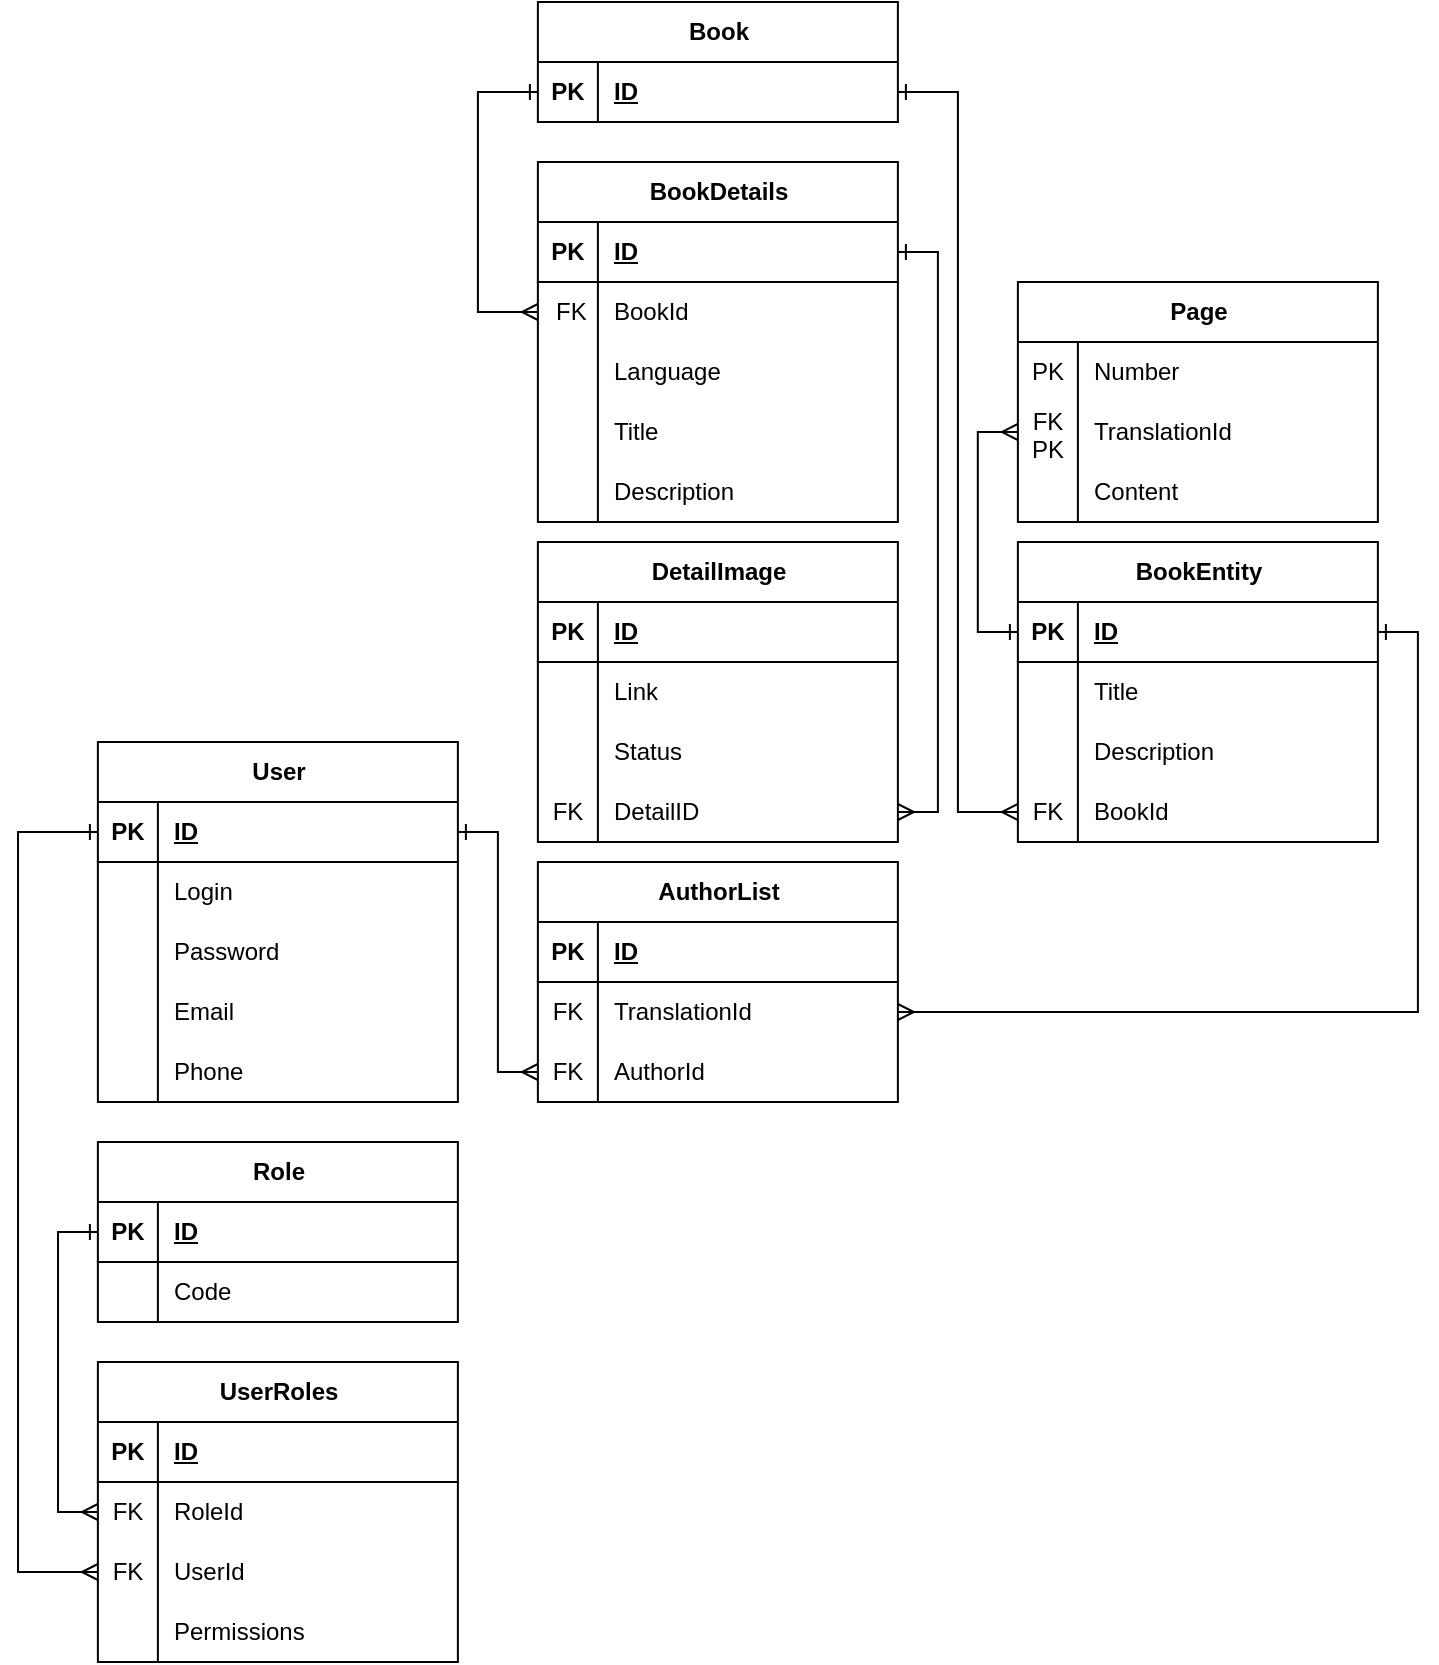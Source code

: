 <mxfile version="24.4.13" type="device" pages="2">
  <diagram name="V-1" id="q00veNmQ1FlD9XZ9JTAf">
    <mxGraphModel dx="1434" dy="940" grid="1" gridSize="10" guides="1" tooltips="1" connect="1" arrows="1" fold="1" page="1" pageScale="1" pageWidth="850" pageHeight="1100" math="0" shadow="0">
      <root>
        <mxCell id="0" />
        <mxCell id="1" parent="0" />
        <mxCell id="PK9ElAKCxUoNhZcRnb1y-1" value="BookDetails" style="shape=table;startSize=30;container=1;collapsible=1;childLayout=tableLayout;fixedRows=1;rowLines=0;fontStyle=1;align=center;resizeLast=1;html=1;" parent="1" vertex="1">
          <mxGeometry x="339.94" y="130" width="180" height="180" as="geometry" />
        </mxCell>
        <mxCell id="PK9ElAKCxUoNhZcRnb1y-2" value="" style="shape=tableRow;horizontal=0;startSize=0;swimlaneHead=0;swimlaneBody=0;fillColor=none;collapsible=0;dropTarget=0;points=[[0,0.5],[1,0.5]];portConstraint=eastwest;top=0;left=0;right=0;bottom=1;" parent="PK9ElAKCxUoNhZcRnb1y-1" vertex="1">
          <mxGeometry y="30" width="180" height="30" as="geometry" />
        </mxCell>
        <mxCell id="PK9ElAKCxUoNhZcRnb1y-3" value="PK" style="shape=partialRectangle;connectable=0;fillColor=none;top=0;left=0;bottom=0;right=0;fontStyle=1;overflow=hidden;whiteSpace=wrap;html=1;" parent="PK9ElAKCxUoNhZcRnb1y-2" vertex="1">
          <mxGeometry width="30" height="30" as="geometry">
            <mxRectangle width="30" height="30" as="alternateBounds" />
          </mxGeometry>
        </mxCell>
        <mxCell id="PK9ElAKCxUoNhZcRnb1y-4" value="ID" style="shape=partialRectangle;connectable=0;fillColor=none;top=0;left=0;bottom=0;right=0;align=left;spacingLeft=6;fontStyle=5;overflow=hidden;whiteSpace=wrap;html=1;" parent="PK9ElAKCxUoNhZcRnb1y-2" vertex="1">
          <mxGeometry x="30" width="150" height="30" as="geometry">
            <mxRectangle width="150" height="30" as="alternateBounds" />
          </mxGeometry>
        </mxCell>
        <mxCell id="PK9ElAKCxUoNhZcRnb1y-5" value="" style="shape=tableRow;horizontal=0;startSize=0;swimlaneHead=0;swimlaneBody=0;fillColor=none;collapsible=0;dropTarget=0;points=[[0,0.5],[1,0.5]];portConstraint=eastwest;top=0;left=0;right=0;bottom=0;" parent="PK9ElAKCxUoNhZcRnb1y-1" vertex="1">
          <mxGeometry y="60" width="180" height="30" as="geometry" />
        </mxCell>
        <mxCell id="PK9ElAKCxUoNhZcRnb1y-6" value="&amp;nbsp;FK" style="shape=partialRectangle;connectable=0;fillColor=none;top=0;left=0;bottom=0;right=0;editable=1;overflow=hidden;whiteSpace=wrap;html=1;" parent="PK9ElAKCxUoNhZcRnb1y-5" vertex="1">
          <mxGeometry width="30" height="30" as="geometry">
            <mxRectangle width="30" height="30" as="alternateBounds" />
          </mxGeometry>
        </mxCell>
        <mxCell id="PK9ElAKCxUoNhZcRnb1y-7" value="BookId" style="shape=partialRectangle;connectable=0;fillColor=none;top=0;left=0;bottom=0;right=0;align=left;spacingLeft=6;overflow=hidden;whiteSpace=wrap;html=1;" parent="PK9ElAKCxUoNhZcRnb1y-5" vertex="1">
          <mxGeometry x="30" width="150" height="30" as="geometry">
            <mxRectangle width="150" height="30" as="alternateBounds" />
          </mxGeometry>
        </mxCell>
        <mxCell id="PK9ElAKCxUoNhZcRnb1y-8" value="" style="shape=tableRow;horizontal=0;startSize=0;swimlaneHead=0;swimlaneBody=0;fillColor=none;collapsible=0;dropTarget=0;points=[[0,0.5],[1,0.5]];portConstraint=eastwest;top=0;left=0;right=0;bottom=0;" parent="PK9ElAKCxUoNhZcRnb1y-1" vertex="1">
          <mxGeometry y="90" width="180" height="30" as="geometry" />
        </mxCell>
        <mxCell id="PK9ElAKCxUoNhZcRnb1y-9" value="" style="shape=partialRectangle;connectable=0;fillColor=none;top=0;left=0;bottom=0;right=0;editable=1;overflow=hidden;whiteSpace=wrap;html=1;" parent="PK9ElAKCxUoNhZcRnb1y-8" vertex="1">
          <mxGeometry width="30" height="30" as="geometry">
            <mxRectangle width="30" height="30" as="alternateBounds" />
          </mxGeometry>
        </mxCell>
        <mxCell id="PK9ElAKCxUoNhZcRnb1y-10" value="Language" style="shape=partialRectangle;connectable=0;fillColor=none;top=0;left=0;bottom=0;right=0;align=left;spacingLeft=6;overflow=hidden;whiteSpace=wrap;html=1;" parent="PK9ElAKCxUoNhZcRnb1y-8" vertex="1">
          <mxGeometry x="30" width="150" height="30" as="geometry">
            <mxRectangle width="150" height="30" as="alternateBounds" />
          </mxGeometry>
        </mxCell>
        <mxCell id="PK9ElAKCxUoNhZcRnb1y-11" value="" style="shape=tableRow;horizontal=0;startSize=0;swimlaneHead=0;swimlaneBody=0;fillColor=none;collapsible=0;dropTarget=0;points=[[0,0.5],[1,0.5]];portConstraint=eastwest;top=0;left=0;right=0;bottom=0;" parent="PK9ElAKCxUoNhZcRnb1y-1" vertex="1">
          <mxGeometry y="120" width="180" height="30" as="geometry" />
        </mxCell>
        <mxCell id="PK9ElAKCxUoNhZcRnb1y-12" value="" style="shape=partialRectangle;connectable=0;fillColor=none;top=0;left=0;bottom=0;right=0;editable=1;overflow=hidden;whiteSpace=wrap;html=1;" parent="PK9ElAKCxUoNhZcRnb1y-11" vertex="1">
          <mxGeometry width="30" height="30" as="geometry">
            <mxRectangle width="30" height="30" as="alternateBounds" />
          </mxGeometry>
        </mxCell>
        <mxCell id="PK9ElAKCxUoNhZcRnb1y-13" value="Title" style="shape=partialRectangle;connectable=0;fillColor=none;top=0;left=0;bottom=0;right=0;align=left;spacingLeft=6;overflow=hidden;whiteSpace=wrap;html=1;" parent="PK9ElAKCxUoNhZcRnb1y-11" vertex="1">
          <mxGeometry x="30" width="150" height="30" as="geometry">
            <mxRectangle width="150" height="30" as="alternateBounds" />
          </mxGeometry>
        </mxCell>
        <mxCell id="PK9ElAKCxUoNhZcRnb1y-14" value="" style="shape=tableRow;horizontal=0;startSize=0;swimlaneHead=0;swimlaneBody=0;fillColor=none;collapsible=0;dropTarget=0;points=[[0,0.5],[1,0.5]];portConstraint=eastwest;top=0;left=0;right=0;bottom=0;" parent="PK9ElAKCxUoNhZcRnb1y-1" vertex="1">
          <mxGeometry y="150" width="180" height="30" as="geometry" />
        </mxCell>
        <mxCell id="PK9ElAKCxUoNhZcRnb1y-15" value="" style="shape=partialRectangle;connectable=0;fillColor=none;top=0;left=0;bottom=0;right=0;editable=1;overflow=hidden;whiteSpace=wrap;html=1;" parent="PK9ElAKCxUoNhZcRnb1y-14" vertex="1">
          <mxGeometry width="30" height="30" as="geometry">
            <mxRectangle width="30" height="30" as="alternateBounds" />
          </mxGeometry>
        </mxCell>
        <mxCell id="PK9ElAKCxUoNhZcRnb1y-16" value="Description" style="shape=partialRectangle;connectable=0;fillColor=none;top=0;left=0;bottom=0;right=0;align=left;spacingLeft=6;overflow=hidden;whiteSpace=wrap;html=1;" parent="PK9ElAKCxUoNhZcRnb1y-14" vertex="1">
          <mxGeometry x="30" width="150" height="30" as="geometry">
            <mxRectangle width="150" height="30" as="alternateBounds" />
          </mxGeometry>
        </mxCell>
        <mxCell id="PK9ElAKCxUoNhZcRnb1y-17" value="DetailImage" style="shape=table;startSize=30;container=1;collapsible=1;childLayout=tableLayout;fixedRows=1;rowLines=0;fontStyle=1;align=center;resizeLast=1;html=1;" parent="1" vertex="1">
          <mxGeometry x="339.94" y="320" width="180" height="150" as="geometry" />
        </mxCell>
        <mxCell id="PK9ElAKCxUoNhZcRnb1y-18" value="" style="shape=tableRow;horizontal=0;startSize=0;swimlaneHead=0;swimlaneBody=0;fillColor=none;collapsible=0;dropTarget=0;points=[[0,0.5],[1,0.5]];portConstraint=eastwest;top=0;left=0;right=0;bottom=1;" parent="PK9ElAKCxUoNhZcRnb1y-17" vertex="1">
          <mxGeometry y="30" width="180" height="30" as="geometry" />
        </mxCell>
        <mxCell id="PK9ElAKCxUoNhZcRnb1y-19" value="PK" style="shape=partialRectangle;connectable=0;fillColor=none;top=0;left=0;bottom=0;right=0;fontStyle=1;overflow=hidden;whiteSpace=wrap;html=1;" parent="PK9ElAKCxUoNhZcRnb1y-18" vertex="1">
          <mxGeometry width="30" height="30" as="geometry">
            <mxRectangle width="30" height="30" as="alternateBounds" />
          </mxGeometry>
        </mxCell>
        <mxCell id="PK9ElAKCxUoNhZcRnb1y-20" value="ID" style="shape=partialRectangle;connectable=0;fillColor=none;top=0;left=0;bottom=0;right=0;align=left;spacingLeft=6;fontStyle=5;overflow=hidden;whiteSpace=wrap;html=1;" parent="PK9ElAKCxUoNhZcRnb1y-18" vertex="1">
          <mxGeometry x="30" width="150" height="30" as="geometry">
            <mxRectangle width="150" height="30" as="alternateBounds" />
          </mxGeometry>
        </mxCell>
        <mxCell id="PK9ElAKCxUoNhZcRnb1y-21" value="" style="shape=tableRow;horizontal=0;startSize=0;swimlaneHead=0;swimlaneBody=0;fillColor=none;collapsible=0;dropTarget=0;points=[[0,0.5],[1,0.5]];portConstraint=eastwest;top=0;left=0;right=0;bottom=0;" parent="PK9ElAKCxUoNhZcRnb1y-17" vertex="1">
          <mxGeometry y="60" width="180" height="30" as="geometry" />
        </mxCell>
        <mxCell id="PK9ElAKCxUoNhZcRnb1y-22" value="" style="shape=partialRectangle;connectable=0;fillColor=none;top=0;left=0;bottom=0;right=0;editable=1;overflow=hidden;whiteSpace=wrap;html=1;" parent="PK9ElAKCxUoNhZcRnb1y-21" vertex="1">
          <mxGeometry width="30" height="30" as="geometry">
            <mxRectangle width="30" height="30" as="alternateBounds" />
          </mxGeometry>
        </mxCell>
        <mxCell id="PK9ElAKCxUoNhZcRnb1y-23" value="Link" style="shape=partialRectangle;connectable=0;fillColor=none;top=0;left=0;bottom=0;right=0;align=left;spacingLeft=6;overflow=hidden;whiteSpace=wrap;html=1;" parent="PK9ElAKCxUoNhZcRnb1y-21" vertex="1">
          <mxGeometry x="30" width="150" height="30" as="geometry">
            <mxRectangle width="150" height="30" as="alternateBounds" />
          </mxGeometry>
        </mxCell>
        <mxCell id="PK9ElAKCxUoNhZcRnb1y-24" value="" style="shape=tableRow;horizontal=0;startSize=0;swimlaneHead=0;swimlaneBody=0;fillColor=none;collapsible=0;dropTarget=0;points=[[0,0.5],[1,0.5]];portConstraint=eastwest;top=0;left=0;right=0;bottom=0;" parent="PK9ElAKCxUoNhZcRnb1y-17" vertex="1">
          <mxGeometry y="90" width="180" height="30" as="geometry" />
        </mxCell>
        <mxCell id="PK9ElAKCxUoNhZcRnb1y-25" value="" style="shape=partialRectangle;connectable=0;fillColor=none;top=0;left=0;bottom=0;right=0;editable=1;overflow=hidden;whiteSpace=wrap;html=1;" parent="PK9ElAKCxUoNhZcRnb1y-24" vertex="1">
          <mxGeometry width="30" height="30" as="geometry">
            <mxRectangle width="30" height="30" as="alternateBounds" />
          </mxGeometry>
        </mxCell>
        <mxCell id="PK9ElAKCxUoNhZcRnb1y-26" value="Status" style="shape=partialRectangle;connectable=0;fillColor=none;top=0;left=0;bottom=0;right=0;align=left;spacingLeft=6;overflow=hidden;whiteSpace=wrap;html=1;" parent="PK9ElAKCxUoNhZcRnb1y-24" vertex="1">
          <mxGeometry x="30" width="150" height="30" as="geometry">
            <mxRectangle width="150" height="30" as="alternateBounds" />
          </mxGeometry>
        </mxCell>
        <mxCell id="PK9ElAKCxUoNhZcRnb1y-27" value="" style="shape=tableRow;horizontal=0;startSize=0;swimlaneHead=0;swimlaneBody=0;fillColor=none;collapsible=0;dropTarget=0;points=[[0,0.5],[1,0.5]];portConstraint=eastwest;top=0;left=0;right=0;bottom=0;" parent="PK9ElAKCxUoNhZcRnb1y-17" vertex="1">
          <mxGeometry y="120" width="180" height="30" as="geometry" />
        </mxCell>
        <mxCell id="PK9ElAKCxUoNhZcRnb1y-28" value="FK" style="shape=partialRectangle;connectable=0;fillColor=none;top=0;left=0;bottom=0;right=0;editable=1;overflow=hidden;whiteSpace=wrap;html=1;" parent="PK9ElAKCxUoNhZcRnb1y-27" vertex="1">
          <mxGeometry width="30" height="30" as="geometry">
            <mxRectangle width="30" height="30" as="alternateBounds" />
          </mxGeometry>
        </mxCell>
        <mxCell id="PK9ElAKCxUoNhZcRnb1y-29" value="DetailID" style="shape=partialRectangle;connectable=0;fillColor=none;top=0;left=0;bottom=0;right=0;align=left;spacingLeft=6;overflow=hidden;whiteSpace=wrap;html=1;" parent="PK9ElAKCxUoNhZcRnb1y-27" vertex="1">
          <mxGeometry x="30" width="150" height="30" as="geometry">
            <mxRectangle width="150" height="30" as="alternateBounds" />
          </mxGeometry>
        </mxCell>
        <mxCell id="PK9ElAKCxUoNhZcRnb1y-30" value="User" style="shape=table;startSize=30;container=1;collapsible=1;childLayout=tableLayout;fixedRows=1;rowLines=0;fontStyle=1;align=center;resizeLast=1;html=1;" parent="1" vertex="1">
          <mxGeometry x="119.94" y="420" width="180" height="180" as="geometry" />
        </mxCell>
        <mxCell id="PK9ElAKCxUoNhZcRnb1y-31" value="" style="shape=tableRow;horizontal=0;startSize=0;swimlaneHead=0;swimlaneBody=0;fillColor=none;collapsible=0;dropTarget=0;points=[[0,0.5],[1,0.5]];portConstraint=eastwest;top=0;left=0;right=0;bottom=1;" parent="PK9ElAKCxUoNhZcRnb1y-30" vertex="1">
          <mxGeometry y="30" width="180" height="30" as="geometry" />
        </mxCell>
        <mxCell id="PK9ElAKCxUoNhZcRnb1y-32" value="PK" style="shape=partialRectangle;connectable=0;fillColor=none;top=0;left=0;bottom=0;right=0;fontStyle=1;overflow=hidden;whiteSpace=wrap;html=1;" parent="PK9ElAKCxUoNhZcRnb1y-31" vertex="1">
          <mxGeometry width="30" height="30" as="geometry">
            <mxRectangle width="30" height="30" as="alternateBounds" />
          </mxGeometry>
        </mxCell>
        <mxCell id="PK9ElAKCxUoNhZcRnb1y-33" value="ID" style="shape=partialRectangle;connectable=0;fillColor=none;top=0;left=0;bottom=0;right=0;align=left;spacingLeft=6;fontStyle=5;overflow=hidden;whiteSpace=wrap;html=1;" parent="PK9ElAKCxUoNhZcRnb1y-31" vertex="1">
          <mxGeometry x="30" width="150" height="30" as="geometry">
            <mxRectangle width="150" height="30" as="alternateBounds" />
          </mxGeometry>
        </mxCell>
        <mxCell id="PK9ElAKCxUoNhZcRnb1y-34" value="" style="shape=tableRow;horizontal=0;startSize=0;swimlaneHead=0;swimlaneBody=0;fillColor=none;collapsible=0;dropTarget=0;points=[[0,0.5],[1,0.5]];portConstraint=eastwest;top=0;left=0;right=0;bottom=0;" parent="PK9ElAKCxUoNhZcRnb1y-30" vertex="1">
          <mxGeometry y="60" width="180" height="30" as="geometry" />
        </mxCell>
        <mxCell id="PK9ElAKCxUoNhZcRnb1y-35" value="" style="shape=partialRectangle;connectable=0;fillColor=none;top=0;left=0;bottom=0;right=0;editable=1;overflow=hidden;whiteSpace=wrap;html=1;" parent="PK9ElAKCxUoNhZcRnb1y-34" vertex="1">
          <mxGeometry width="30" height="30" as="geometry">
            <mxRectangle width="30" height="30" as="alternateBounds" />
          </mxGeometry>
        </mxCell>
        <mxCell id="PK9ElAKCxUoNhZcRnb1y-36" value="Login" style="shape=partialRectangle;connectable=0;fillColor=none;top=0;left=0;bottom=0;right=0;align=left;spacingLeft=6;overflow=hidden;whiteSpace=wrap;html=1;" parent="PK9ElAKCxUoNhZcRnb1y-34" vertex="1">
          <mxGeometry x="30" width="150" height="30" as="geometry">
            <mxRectangle width="150" height="30" as="alternateBounds" />
          </mxGeometry>
        </mxCell>
        <mxCell id="PK9ElAKCxUoNhZcRnb1y-37" value="" style="shape=tableRow;horizontal=0;startSize=0;swimlaneHead=0;swimlaneBody=0;fillColor=none;collapsible=0;dropTarget=0;points=[[0,0.5],[1,0.5]];portConstraint=eastwest;top=0;left=0;right=0;bottom=0;" parent="PK9ElAKCxUoNhZcRnb1y-30" vertex="1">
          <mxGeometry y="90" width="180" height="30" as="geometry" />
        </mxCell>
        <mxCell id="PK9ElAKCxUoNhZcRnb1y-38" value="" style="shape=partialRectangle;connectable=0;fillColor=none;top=0;left=0;bottom=0;right=0;editable=1;overflow=hidden;whiteSpace=wrap;html=1;" parent="PK9ElAKCxUoNhZcRnb1y-37" vertex="1">
          <mxGeometry width="30" height="30" as="geometry">
            <mxRectangle width="30" height="30" as="alternateBounds" />
          </mxGeometry>
        </mxCell>
        <mxCell id="PK9ElAKCxUoNhZcRnb1y-39" value="Password" style="shape=partialRectangle;connectable=0;fillColor=none;top=0;left=0;bottom=0;right=0;align=left;spacingLeft=6;overflow=hidden;whiteSpace=wrap;html=1;" parent="PK9ElAKCxUoNhZcRnb1y-37" vertex="1">
          <mxGeometry x="30" width="150" height="30" as="geometry">
            <mxRectangle width="150" height="30" as="alternateBounds" />
          </mxGeometry>
        </mxCell>
        <mxCell id="PK9ElAKCxUoNhZcRnb1y-40" value="" style="shape=tableRow;horizontal=0;startSize=0;swimlaneHead=0;swimlaneBody=0;fillColor=none;collapsible=0;dropTarget=0;points=[[0,0.5],[1,0.5]];portConstraint=eastwest;top=0;left=0;right=0;bottom=0;" parent="PK9ElAKCxUoNhZcRnb1y-30" vertex="1">
          <mxGeometry y="120" width="180" height="30" as="geometry" />
        </mxCell>
        <mxCell id="PK9ElAKCxUoNhZcRnb1y-41" value="" style="shape=partialRectangle;connectable=0;fillColor=none;top=0;left=0;bottom=0;right=0;editable=1;overflow=hidden;whiteSpace=wrap;html=1;" parent="PK9ElAKCxUoNhZcRnb1y-40" vertex="1">
          <mxGeometry width="30" height="30" as="geometry">
            <mxRectangle width="30" height="30" as="alternateBounds" />
          </mxGeometry>
        </mxCell>
        <mxCell id="PK9ElAKCxUoNhZcRnb1y-42" value="Email" style="shape=partialRectangle;connectable=0;fillColor=none;top=0;left=0;bottom=0;right=0;align=left;spacingLeft=6;overflow=hidden;whiteSpace=wrap;html=1;" parent="PK9ElAKCxUoNhZcRnb1y-40" vertex="1">
          <mxGeometry x="30" width="150" height="30" as="geometry">
            <mxRectangle width="150" height="30" as="alternateBounds" />
          </mxGeometry>
        </mxCell>
        <mxCell id="PK9ElAKCxUoNhZcRnb1y-43" value="" style="shape=tableRow;horizontal=0;startSize=0;swimlaneHead=0;swimlaneBody=0;fillColor=none;collapsible=0;dropTarget=0;points=[[0,0.5],[1,0.5]];portConstraint=eastwest;top=0;left=0;right=0;bottom=0;" parent="PK9ElAKCxUoNhZcRnb1y-30" vertex="1">
          <mxGeometry y="150" width="180" height="30" as="geometry" />
        </mxCell>
        <mxCell id="PK9ElAKCxUoNhZcRnb1y-44" value="" style="shape=partialRectangle;connectable=0;fillColor=none;top=0;left=0;bottom=0;right=0;editable=1;overflow=hidden;whiteSpace=wrap;html=1;" parent="PK9ElAKCxUoNhZcRnb1y-43" vertex="1">
          <mxGeometry width="30" height="30" as="geometry">
            <mxRectangle width="30" height="30" as="alternateBounds" />
          </mxGeometry>
        </mxCell>
        <mxCell id="PK9ElAKCxUoNhZcRnb1y-45" value="Phone" style="shape=partialRectangle;connectable=0;fillColor=none;top=0;left=0;bottom=0;right=0;align=left;spacingLeft=6;overflow=hidden;whiteSpace=wrap;html=1;" parent="PK9ElAKCxUoNhZcRnb1y-43" vertex="1">
          <mxGeometry x="30" width="150" height="30" as="geometry">
            <mxRectangle width="150" height="30" as="alternateBounds" />
          </mxGeometry>
        </mxCell>
        <mxCell id="PK9ElAKCxUoNhZcRnb1y-46" value="Role" style="shape=table;startSize=30;container=1;collapsible=1;childLayout=tableLayout;fixedRows=1;rowLines=0;fontStyle=1;align=center;resizeLast=1;html=1;" parent="1" vertex="1">
          <mxGeometry x="119.94" y="620" width="180" height="90" as="geometry" />
        </mxCell>
        <mxCell id="PK9ElAKCxUoNhZcRnb1y-47" value="" style="shape=tableRow;horizontal=0;startSize=0;swimlaneHead=0;swimlaneBody=0;fillColor=none;collapsible=0;dropTarget=0;points=[[0,0.5],[1,0.5]];portConstraint=eastwest;top=0;left=0;right=0;bottom=1;" parent="PK9ElAKCxUoNhZcRnb1y-46" vertex="1">
          <mxGeometry y="30" width="180" height="30" as="geometry" />
        </mxCell>
        <mxCell id="PK9ElAKCxUoNhZcRnb1y-48" value="PK" style="shape=partialRectangle;connectable=0;fillColor=none;top=0;left=0;bottom=0;right=0;fontStyle=1;overflow=hidden;whiteSpace=wrap;html=1;" parent="PK9ElAKCxUoNhZcRnb1y-47" vertex="1">
          <mxGeometry width="30" height="30" as="geometry">
            <mxRectangle width="30" height="30" as="alternateBounds" />
          </mxGeometry>
        </mxCell>
        <mxCell id="PK9ElAKCxUoNhZcRnb1y-49" value="ID" style="shape=partialRectangle;connectable=0;fillColor=none;top=0;left=0;bottom=0;right=0;align=left;spacingLeft=6;fontStyle=5;overflow=hidden;whiteSpace=wrap;html=1;" parent="PK9ElAKCxUoNhZcRnb1y-47" vertex="1">
          <mxGeometry x="30" width="150" height="30" as="geometry">
            <mxRectangle width="150" height="30" as="alternateBounds" />
          </mxGeometry>
        </mxCell>
        <mxCell id="PK9ElAKCxUoNhZcRnb1y-50" value="" style="shape=tableRow;horizontal=0;startSize=0;swimlaneHead=0;swimlaneBody=0;fillColor=none;collapsible=0;dropTarget=0;points=[[0,0.5],[1,0.5]];portConstraint=eastwest;top=0;left=0;right=0;bottom=0;" parent="PK9ElAKCxUoNhZcRnb1y-46" vertex="1">
          <mxGeometry y="60" width="180" height="30" as="geometry" />
        </mxCell>
        <mxCell id="PK9ElAKCxUoNhZcRnb1y-51" value="" style="shape=partialRectangle;connectable=0;fillColor=none;top=0;left=0;bottom=0;right=0;editable=1;overflow=hidden;whiteSpace=wrap;html=1;" parent="PK9ElAKCxUoNhZcRnb1y-50" vertex="1">
          <mxGeometry width="30" height="30" as="geometry">
            <mxRectangle width="30" height="30" as="alternateBounds" />
          </mxGeometry>
        </mxCell>
        <mxCell id="PK9ElAKCxUoNhZcRnb1y-52" value="Code" style="shape=partialRectangle;connectable=0;fillColor=none;top=0;left=0;bottom=0;right=0;align=left;spacingLeft=6;overflow=hidden;whiteSpace=wrap;html=1;" parent="PK9ElAKCxUoNhZcRnb1y-50" vertex="1">
          <mxGeometry x="30" width="150" height="30" as="geometry">
            <mxRectangle width="150" height="30" as="alternateBounds" />
          </mxGeometry>
        </mxCell>
        <mxCell id="PK9ElAKCxUoNhZcRnb1y-53" value="UserRoles" style="shape=table;startSize=30;container=1;collapsible=1;childLayout=tableLayout;fixedRows=1;rowLines=0;fontStyle=1;align=center;resizeLast=1;html=1;" parent="1" vertex="1">
          <mxGeometry x="119.94" y="730" width="180" height="150" as="geometry" />
        </mxCell>
        <mxCell id="PK9ElAKCxUoNhZcRnb1y-54" value="" style="shape=tableRow;horizontal=0;startSize=0;swimlaneHead=0;swimlaneBody=0;fillColor=none;collapsible=0;dropTarget=0;points=[[0,0.5],[1,0.5]];portConstraint=eastwest;top=0;left=0;right=0;bottom=1;" parent="PK9ElAKCxUoNhZcRnb1y-53" vertex="1">
          <mxGeometry y="30" width="180" height="30" as="geometry" />
        </mxCell>
        <mxCell id="PK9ElAKCxUoNhZcRnb1y-55" value="PK" style="shape=partialRectangle;connectable=0;fillColor=none;top=0;left=0;bottom=0;right=0;fontStyle=1;overflow=hidden;whiteSpace=wrap;html=1;" parent="PK9ElAKCxUoNhZcRnb1y-54" vertex="1">
          <mxGeometry width="30" height="30" as="geometry">
            <mxRectangle width="30" height="30" as="alternateBounds" />
          </mxGeometry>
        </mxCell>
        <mxCell id="PK9ElAKCxUoNhZcRnb1y-56" value="ID" style="shape=partialRectangle;connectable=0;fillColor=none;top=0;left=0;bottom=0;right=0;align=left;spacingLeft=6;fontStyle=5;overflow=hidden;whiteSpace=wrap;html=1;" parent="PK9ElAKCxUoNhZcRnb1y-54" vertex="1">
          <mxGeometry x="30" width="150" height="30" as="geometry">
            <mxRectangle width="150" height="30" as="alternateBounds" />
          </mxGeometry>
        </mxCell>
        <mxCell id="PK9ElAKCxUoNhZcRnb1y-57" value="" style="shape=tableRow;horizontal=0;startSize=0;swimlaneHead=0;swimlaneBody=0;fillColor=none;collapsible=0;dropTarget=0;points=[[0,0.5],[1,0.5]];portConstraint=eastwest;top=0;left=0;right=0;bottom=0;" parent="PK9ElAKCxUoNhZcRnb1y-53" vertex="1">
          <mxGeometry y="60" width="180" height="30" as="geometry" />
        </mxCell>
        <mxCell id="PK9ElAKCxUoNhZcRnb1y-58" value="FK" style="shape=partialRectangle;connectable=0;fillColor=none;top=0;left=0;bottom=0;right=0;editable=1;overflow=hidden;whiteSpace=wrap;html=1;" parent="PK9ElAKCxUoNhZcRnb1y-57" vertex="1">
          <mxGeometry width="30" height="30" as="geometry">
            <mxRectangle width="30" height="30" as="alternateBounds" />
          </mxGeometry>
        </mxCell>
        <mxCell id="PK9ElAKCxUoNhZcRnb1y-59" value="RoleId" style="shape=partialRectangle;connectable=0;fillColor=none;top=0;left=0;bottom=0;right=0;align=left;spacingLeft=6;overflow=hidden;whiteSpace=wrap;html=1;" parent="PK9ElAKCxUoNhZcRnb1y-57" vertex="1">
          <mxGeometry x="30" width="150" height="30" as="geometry">
            <mxRectangle width="150" height="30" as="alternateBounds" />
          </mxGeometry>
        </mxCell>
        <mxCell id="PK9ElAKCxUoNhZcRnb1y-60" value="" style="shape=tableRow;horizontal=0;startSize=0;swimlaneHead=0;swimlaneBody=0;fillColor=none;collapsible=0;dropTarget=0;points=[[0,0.5],[1,0.5]];portConstraint=eastwest;top=0;left=0;right=0;bottom=0;" parent="PK9ElAKCxUoNhZcRnb1y-53" vertex="1">
          <mxGeometry y="90" width="180" height="30" as="geometry" />
        </mxCell>
        <mxCell id="PK9ElAKCxUoNhZcRnb1y-61" value="FK" style="shape=partialRectangle;connectable=0;fillColor=none;top=0;left=0;bottom=0;right=0;editable=1;overflow=hidden;whiteSpace=wrap;html=1;" parent="PK9ElAKCxUoNhZcRnb1y-60" vertex="1">
          <mxGeometry width="30" height="30" as="geometry">
            <mxRectangle width="30" height="30" as="alternateBounds" />
          </mxGeometry>
        </mxCell>
        <mxCell id="PK9ElAKCxUoNhZcRnb1y-62" value="UserId" style="shape=partialRectangle;connectable=0;fillColor=none;top=0;left=0;bottom=0;right=0;align=left;spacingLeft=6;overflow=hidden;whiteSpace=wrap;html=1;" parent="PK9ElAKCxUoNhZcRnb1y-60" vertex="1">
          <mxGeometry x="30" width="150" height="30" as="geometry">
            <mxRectangle width="150" height="30" as="alternateBounds" />
          </mxGeometry>
        </mxCell>
        <mxCell id="Z6V3pBZVqL4xNdeDgCxg-8" value="" style="shape=tableRow;horizontal=0;startSize=0;swimlaneHead=0;swimlaneBody=0;fillColor=none;collapsible=0;dropTarget=0;points=[[0,0.5],[1,0.5]];portConstraint=eastwest;top=0;left=0;right=0;bottom=0;" parent="PK9ElAKCxUoNhZcRnb1y-53" vertex="1">
          <mxGeometry y="120" width="180" height="30" as="geometry" />
        </mxCell>
        <mxCell id="Z6V3pBZVqL4xNdeDgCxg-9" value="" style="shape=partialRectangle;connectable=0;fillColor=none;top=0;left=0;bottom=0;right=0;editable=1;overflow=hidden;whiteSpace=wrap;html=1;" parent="Z6V3pBZVqL4xNdeDgCxg-8" vertex="1">
          <mxGeometry width="30" height="30" as="geometry">
            <mxRectangle width="30" height="30" as="alternateBounds" />
          </mxGeometry>
        </mxCell>
        <mxCell id="Z6V3pBZVqL4xNdeDgCxg-10" value="Permissions" style="shape=partialRectangle;connectable=0;fillColor=none;top=0;left=0;bottom=0;right=0;align=left;spacingLeft=6;overflow=hidden;whiteSpace=wrap;html=1;" parent="Z6V3pBZVqL4xNdeDgCxg-8" vertex="1">
          <mxGeometry x="30" width="150" height="30" as="geometry">
            <mxRectangle width="150" height="30" as="alternateBounds" />
          </mxGeometry>
        </mxCell>
        <mxCell id="PK9ElAKCxUoNhZcRnb1y-63" style="edgeStyle=orthogonalEdgeStyle;rounded=0;orthogonalLoop=1;jettySize=auto;html=1;endArrow=ERmany;endFill=0;startArrow=ERone;startFill=0;exitX=0;exitY=0.5;exitDx=0;exitDy=0;entryX=0;entryY=0.5;entryDx=0;entryDy=0;" parent="1" source="PK9ElAKCxUoNhZcRnb1y-47" target="PK9ElAKCxUoNhZcRnb1y-57" edge="1">
          <mxGeometry relative="1" as="geometry">
            <mxPoint x="-50.06" y="115" as="sourcePoint" />
            <mxPoint x="-150.06" y="415" as="targetPoint" />
            <Array as="points">
              <mxPoint x="100" y="665" />
              <mxPoint x="100" y="805" />
            </Array>
          </mxGeometry>
        </mxCell>
        <mxCell id="PK9ElAKCxUoNhZcRnb1y-64" style="edgeStyle=orthogonalEdgeStyle;rounded=0;orthogonalLoop=1;jettySize=auto;html=1;endArrow=ERmany;endFill=0;startArrow=ERone;startFill=0;exitX=0;exitY=0.5;exitDx=0;exitDy=0;entryX=0;entryY=0.5;entryDx=0;entryDy=0;" parent="1" source="PK9ElAKCxUoNhZcRnb1y-31" target="PK9ElAKCxUoNhZcRnb1y-60" edge="1">
          <mxGeometry relative="1" as="geometry">
            <mxPoint x="49.94" y="775" as="sourcePoint" />
            <mxPoint x="49.94" y="705" as="targetPoint" />
            <Array as="points">
              <mxPoint x="80" y="465" />
              <mxPoint x="80" y="835" />
            </Array>
          </mxGeometry>
        </mxCell>
        <mxCell id="PK9ElAKCxUoNhZcRnb1y-65" value="Book" style="shape=table;startSize=30;container=1;collapsible=1;childLayout=tableLayout;fixedRows=1;rowLines=0;fontStyle=1;align=center;resizeLast=1;html=1;" parent="1" vertex="1">
          <mxGeometry x="339.94" y="50" width="180" height="60" as="geometry" />
        </mxCell>
        <mxCell id="PK9ElAKCxUoNhZcRnb1y-66" value="" style="shape=tableRow;horizontal=0;startSize=0;swimlaneHead=0;swimlaneBody=0;fillColor=none;collapsible=0;dropTarget=0;points=[[0,0.5],[1,0.5]];portConstraint=eastwest;top=0;left=0;right=0;bottom=1;" parent="PK9ElAKCxUoNhZcRnb1y-65" vertex="1">
          <mxGeometry y="30" width="180" height="30" as="geometry" />
        </mxCell>
        <mxCell id="PK9ElAKCxUoNhZcRnb1y-67" value="PK" style="shape=partialRectangle;connectable=0;fillColor=none;top=0;left=0;bottom=0;right=0;fontStyle=1;overflow=hidden;whiteSpace=wrap;html=1;" parent="PK9ElAKCxUoNhZcRnb1y-66" vertex="1">
          <mxGeometry width="30" height="30" as="geometry">
            <mxRectangle width="30" height="30" as="alternateBounds" />
          </mxGeometry>
        </mxCell>
        <mxCell id="PK9ElAKCxUoNhZcRnb1y-68" value="ID" style="shape=partialRectangle;connectable=0;fillColor=none;top=0;left=0;bottom=0;right=0;align=left;spacingLeft=6;fontStyle=5;overflow=hidden;whiteSpace=wrap;html=1;" parent="PK9ElAKCxUoNhZcRnb1y-66" vertex="1">
          <mxGeometry x="30" width="150" height="30" as="geometry">
            <mxRectangle width="150" height="30" as="alternateBounds" />
          </mxGeometry>
        </mxCell>
        <mxCell id="PK9ElAKCxUoNhZcRnb1y-69" value="BookEntity" style="shape=table;startSize=30;container=1;collapsible=1;childLayout=tableLayout;fixedRows=1;rowLines=0;fontStyle=1;align=center;resizeLast=1;html=1;" parent="1" vertex="1">
          <mxGeometry x="579.94" y="320" width="180" height="150" as="geometry" />
        </mxCell>
        <mxCell id="PK9ElAKCxUoNhZcRnb1y-70" value="" style="shape=tableRow;horizontal=0;startSize=0;swimlaneHead=0;swimlaneBody=0;fillColor=none;collapsible=0;dropTarget=0;points=[[0,0.5],[1,0.5]];portConstraint=eastwest;top=0;left=0;right=0;bottom=1;" parent="PK9ElAKCxUoNhZcRnb1y-69" vertex="1">
          <mxGeometry y="30" width="180" height="30" as="geometry" />
        </mxCell>
        <mxCell id="PK9ElAKCxUoNhZcRnb1y-71" value="PK" style="shape=partialRectangle;connectable=0;fillColor=none;top=0;left=0;bottom=0;right=0;fontStyle=1;overflow=hidden;whiteSpace=wrap;html=1;" parent="PK9ElAKCxUoNhZcRnb1y-70" vertex="1">
          <mxGeometry width="30" height="30" as="geometry">
            <mxRectangle width="30" height="30" as="alternateBounds" />
          </mxGeometry>
        </mxCell>
        <mxCell id="PK9ElAKCxUoNhZcRnb1y-72" value="ID" style="shape=partialRectangle;connectable=0;fillColor=none;top=0;left=0;bottom=0;right=0;align=left;spacingLeft=6;fontStyle=5;overflow=hidden;whiteSpace=wrap;html=1;" parent="PK9ElAKCxUoNhZcRnb1y-70" vertex="1">
          <mxGeometry x="30" width="150" height="30" as="geometry">
            <mxRectangle width="150" height="30" as="alternateBounds" />
          </mxGeometry>
        </mxCell>
        <mxCell id="PK9ElAKCxUoNhZcRnb1y-73" value="" style="shape=tableRow;horizontal=0;startSize=0;swimlaneHead=0;swimlaneBody=0;fillColor=none;collapsible=0;dropTarget=0;points=[[0,0.5],[1,0.5]];portConstraint=eastwest;top=0;left=0;right=0;bottom=0;" parent="PK9ElAKCxUoNhZcRnb1y-69" vertex="1">
          <mxGeometry y="60" width="180" height="30" as="geometry" />
        </mxCell>
        <mxCell id="PK9ElAKCxUoNhZcRnb1y-74" value="" style="shape=partialRectangle;connectable=0;fillColor=none;top=0;left=0;bottom=0;right=0;editable=1;overflow=hidden;whiteSpace=wrap;html=1;" parent="PK9ElAKCxUoNhZcRnb1y-73" vertex="1">
          <mxGeometry width="30" height="30" as="geometry">
            <mxRectangle width="30" height="30" as="alternateBounds" />
          </mxGeometry>
        </mxCell>
        <mxCell id="PK9ElAKCxUoNhZcRnb1y-75" value="Title" style="shape=partialRectangle;connectable=0;fillColor=none;top=0;left=0;bottom=0;right=0;align=left;spacingLeft=6;overflow=hidden;whiteSpace=wrap;html=1;" parent="PK9ElAKCxUoNhZcRnb1y-73" vertex="1">
          <mxGeometry x="30" width="150" height="30" as="geometry">
            <mxRectangle width="150" height="30" as="alternateBounds" />
          </mxGeometry>
        </mxCell>
        <mxCell id="PK9ElAKCxUoNhZcRnb1y-76" value="" style="shape=tableRow;horizontal=0;startSize=0;swimlaneHead=0;swimlaneBody=0;fillColor=none;collapsible=0;dropTarget=0;points=[[0,0.5],[1,0.5]];portConstraint=eastwest;top=0;left=0;right=0;bottom=0;" parent="PK9ElAKCxUoNhZcRnb1y-69" vertex="1">
          <mxGeometry y="90" width="180" height="30" as="geometry" />
        </mxCell>
        <mxCell id="PK9ElAKCxUoNhZcRnb1y-77" value="" style="shape=partialRectangle;connectable=0;fillColor=none;top=0;left=0;bottom=0;right=0;editable=1;overflow=hidden;whiteSpace=wrap;html=1;" parent="PK9ElAKCxUoNhZcRnb1y-76" vertex="1">
          <mxGeometry width="30" height="30" as="geometry">
            <mxRectangle width="30" height="30" as="alternateBounds" />
          </mxGeometry>
        </mxCell>
        <mxCell id="PK9ElAKCxUoNhZcRnb1y-78" value="Description" style="shape=partialRectangle;connectable=0;fillColor=none;top=0;left=0;bottom=0;right=0;align=left;spacingLeft=6;overflow=hidden;whiteSpace=wrap;html=1;" parent="PK9ElAKCxUoNhZcRnb1y-76" vertex="1">
          <mxGeometry x="30" width="150" height="30" as="geometry">
            <mxRectangle width="150" height="30" as="alternateBounds" />
          </mxGeometry>
        </mxCell>
        <mxCell id="PK9ElAKCxUoNhZcRnb1y-79" value="" style="shape=tableRow;horizontal=0;startSize=0;swimlaneHead=0;swimlaneBody=0;fillColor=none;collapsible=0;dropTarget=0;points=[[0,0.5],[1,0.5]];portConstraint=eastwest;top=0;left=0;right=0;bottom=0;" parent="PK9ElAKCxUoNhZcRnb1y-69" vertex="1">
          <mxGeometry y="120" width="180" height="30" as="geometry" />
        </mxCell>
        <mxCell id="PK9ElAKCxUoNhZcRnb1y-80" value="FK" style="shape=partialRectangle;connectable=0;fillColor=none;top=0;left=0;bottom=0;right=0;editable=1;overflow=hidden;whiteSpace=wrap;html=1;" parent="PK9ElAKCxUoNhZcRnb1y-79" vertex="1">
          <mxGeometry width="30" height="30" as="geometry">
            <mxRectangle width="30" height="30" as="alternateBounds" />
          </mxGeometry>
        </mxCell>
        <mxCell id="PK9ElAKCxUoNhZcRnb1y-81" value="BookId" style="shape=partialRectangle;connectable=0;fillColor=none;top=0;left=0;bottom=0;right=0;align=left;spacingLeft=6;overflow=hidden;whiteSpace=wrap;html=1;" parent="PK9ElAKCxUoNhZcRnb1y-79" vertex="1">
          <mxGeometry x="30" width="150" height="30" as="geometry">
            <mxRectangle width="150" height="30" as="alternateBounds" />
          </mxGeometry>
        </mxCell>
        <mxCell id="PK9ElAKCxUoNhZcRnb1y-82" value="Page" style="shape=table;startSize=30;container=1;collapsible=1;childLayout=tableLayout;fixedRows=1;rowLines=0;fontStyle=1;align=center;resizeLast=1;html=1;" parent="1" vertex="1">
          <mxGeometry x="579.94" y="190" width="180" height="120" as="geometry" />
        </mxCell>
        <mxCell id="PK9ElAKCxUoNhZcRnb1y-83" value="" style="shape=tableRow;horizontal=0;startSize=0;swimlaneHead=0;swimlaneBody=0;fillColor=none;collapsible=0;dropTarget=0;points=[[0,0.5],[1,0.5]];portConstraint=eastwest;top=0;left=0;right=0;bottom=0;" parent="PK9ElAKCxUoNhZcRnb1y-82" vertex="1">
          <mxGeometry y="30" width="180" height="30" as="geometry" />
        </mxCell>
        <mxCell id="PK9ElAKCxUoNhZcRnb1y-84" value="PK" style="shape=partialRectangle;connectable=0;fillColor=none;top=0;left=0;bottom=0;right=0;editable=1;overflow=hidden;whiteSpace=wrap;html=1;" parent="PK9ElAKCxUoNhZcRnb1y-83" vertex="1">
          <mxGeometry width="30" height="30" as="geometry">
            <mxRectangle width="30" height="30" as="alternateBounds" />
          </mxGeometry>
        </mxCell>
        <mxCell id="PK9ElAKCxUoNhZcRnb1y-85" value="Number" style="shape=partialRectangle;connectable=0;fillColor=none;top=0;left=0;bottom=0;right=0;align=left;spacingLeft=6;overflow=hidden;whiteSpace=wrap;html=1;" parent="PK9ElAKCxUoNhZcRnb1y-83" vertex="1">
          <mxGeometry x="30" width="150" height="30" as="geometry">
            <mxRectangle width="150" height="30" as="alternateBounds" />
          </mxGeometry>
        </mxCell>
        <mxCell id="PK9ElAKCxUoNhZcRnb1y-86" value="" style="shape=tableRow;horizontal=0;startSize=0;swimlaneHead=0;swimlaneBody=0;fillColor=none;collapsible=0;dropTarget=0;points=[[0,0.5],[1,0.5]];portConstraint=eastwest;top=0;left=0;right=0;bottom=0;" parent="PK9ElAKCxUoNhZcRnb1y-82" vertex="1">
          <mxGeometry y="60" width="180" height="30" as="geometry" />
        </mxCell>
        <mxCell id="PK9ElAKCxUoNhZcRnb1y-87" value="FK PK" style="shape=partialRectangle;connectable=0;fillColor=none;top=0;left=0;bottom=0;right=0;editable=1;overflow=hidden;whiteSpace=wrap;html=1;" parent="PK9ElAKCxUoNhZcRnb1y-86" vertex="1">
          <mxGeometry width="30" height="30" as="geometry">
            <mxRectangle width="30" height="30" as="alternateBounds" />
          </mxGeometry>
        </mxCell>
        <mxCell id="PK9ElAKCxUoNhZcRnb1y-88" value="TranslationId" style="shape=partialRectangle;connectable=0;fillColor=none;top=0;left=0;bottom=0;right=0;align=left;spacingLeft=6;overflow=hidden;whiteSpace=wrap;html=1;" parent="PK9ElAKCxUoNhZcRnb1y-86" vertex="1">
          <mxGeometry x="30" width="150" height="30" as="geometry">
            <mxRectangle width="150" height="30" as="alternateBounds" />
          </mxGeometry>
        </mxCell>
        <mxCell id="PK9ElAKCxUoNhZcRnb1y-92" value="" style="shape=tableRow;horizontal=0;startSize=0;swimlaneHead=0;swimlaneBody=0;fillColor=none;collapsible=0;dropTarget=0;points=[[0,0.5],[1,0.5]];portConstraint=eastwest;top=0;left=0;right=0;bottom=0;" parent="PK9ElAKCxUoNhZcRnb1y-82" vertex="1">
          <mxGeometry y="90" width="180" height="30" as="geometry" />
        </mxCell>
        <mxCell id="PK9ElAKCxUoNhZcRnb1y-93" value="" style="shape=partialRectangle;connectable=0;fillColor=none;top=0;left=0;bottom=0;right=0;editable=1;overflow=hidden;whiteSpace=wrap;html=1;" parent="PK9ElAKCxUoNhZcRnb1y-92" vertex="1">
          <mxGeometry width="30" height="30" as="geometry">
            <mxRectangle width="30" height="30" as="alternateBounds" />
          </mxGeometry>
        </mxCell>
        <mxCell id="PK9ElAKCxUoNhZcRnb1y-94" value="Content" style="shape=partialRectangle;connectable=0;fillColor=none;top=0;left=0;bottom=0;right=0;align=left;spacingLeft=6;overflow=hidden;whiteSpace=wrap;html=1;" parent="PK9ElAKCxUoNhZcRnb1y-92" vertex="1">
          <mxGeometry x="30" width="150" height="30" as="geometry">
            <mxRectangle width="150" height="30" as="alternateBounds" />
          </mxGeometry>
        </mxCell>
        <mxCell id="PK9ElAKCxUoNhZcRnb1y-96" style="edgeStyle=orthogonalEdgeStyle;rounded=0;orthogonalLoop=1;jettySize=auto;html=1;exitX=0;exitY=0.5;exitDx=0;exitDy=0;entryX=0;entryY=0.5;entryDx=0;entryDy=0;endArrow=ERmany;endFill=0;startArrow=ERone;startFill=0;" parent="1" source="PK9ElAKCxUoNhZcRnb1y-66" target="PK9ElAKCxUoNhZcRnb1y-5" edge="1">
          <mxGeometry relative="1" as="geometry">
            <mxPoint x="639.94" y="310" as="sourcePoint" />
            <mxPoint x="639.94" y="230" as="targetPoint" />
            <Array as="points">
              <mxPoint x="309.94" y="95" />
              <mxPoint x="309.94" y="205" />
            </Array>
          </mxGeometry>
        </mxCell>
        <mxCell id="PK9ElAKCxUoNhZcRnb1y-97" style="edgeStyle=orthogonalEdgeStyle;rounded=0;orthogonalLoop=1;jettySize=auto;html=1;exitX=1;exitY=0.5;exitDx=0;exitDy=0;entryX=0;entryY=0.5;entryDx=0;entryDy=0;endArrow=ERmany;endFill=0;startArrow=ERone;startFill=0;" parent="1" source="PK9ElAKCxUoNhZcRnb1y-66" target="PK9ElAKCxUoNhZcRnb1y-79" edge="1">
          <mxGeometry relative="1" as="geometry">
            <mxPoint x="369.94" y="105" as="sourcePoint" />
            <mxPoint x="369.94" y="215" as="targetPoint" />
            <Array as="points">
              <mxPoint x="549.94" y="95" />
              <mxPoint x="549.94" y="455" />
            </Array>
          </mxGeometry>
        </mxCell>
        <mxCell id="PK9ElAKCxUoNhZcRnb1y-98" style="edgeStyle=orthogonalEdgeStyle;rounded=0;orthogonalLoop=1;jettySize=auto;html=1;entryX=1;entryY=0.5;entryDx=0;entryDy=0;endArrow=ERmany;endFill=0;startArrow=ERone;startFill=0;exitX=1;exitY=0.5;exitDx=0;exitDy=0;" parent="1" source="PK9ElAKCxUoNhZcRnb1y-2" target="PK9ElAKCxUoNhZcRnb1y-27" edge="1">
          <mxGeometry relative="1" as="geometry">
            <mxPoint x="369.94" y="105" as="sourcePoint" />
            <mxPoint x="369.94" y="215" as="targetPoint" />
            <Array as="points">
              <mxPoint x="539.94" y="175" />
              <mxPoint x="539.94" y="455" />
            </Array>
          </mxGeometry>
        </mxCell>
        <mxCell id="PK9ElAKCxUoNhZcRnb1y-99" value="AuthorList" style="shape=table;startSize=30;container=1;collapsible=1;childLayout=tableLayout;fixedRows=1;rowLines=0;fontStyle=1;align=center;resizeLast=1;html=1;" parent="1" vertex="1">
          <mxGeometry x="339.94" y="480" width="180" height="120" as="geometry" />
        </mxCell>
        <mxCell id="PK9ElAKCxUoNhZcRnb1y-100" value="" style="shape=tableRow;horizontal=0;startSize=0;swimlaneHead=0;swimlaneBody=0;fillColor=none;collapsible=0;dropTarget=0;points=[[0,0.5],[1,0.5]];portConstraint=eastwest;top=0;left=0;right=0;bottom=1;" parent="PK9ElAKCxUoNhZcRnb1y-99" vertex="1">
          <mxGeometry y="30" width="180" height="30" as="geometry" />
        </mxCell>
        <mxCell id="PK9ElAKCxUoNhZcRnb1y-101" value="PK" style="shape=partialRectangle;connectable=0;fillColor=none;top=0;left=0;bottom=0;right=0;fontStyle=1;overflow=hidden;whiteSpace=wrap;html=1;" parent="PK9ElAKCxUoNhZcRnb1y-100" vertex="1">
          <mxGeometry width="30" height="30" as="geometry">
            <mxRectangle width="30" height="30" as="alternateBounds" />
          </mxGeometry>
        </mxCell>
        <mxCell id="PK9ElAKCxUoNhZcRnb1y-102" value="ID" style="shape=partialRectangle;connectable=0;fillColor=none;top=0;left=0;bottom=0;right=0;align=left;spacingLeft=6;fontStyle=5;overflow=hidden;whiteSpace=wrap;html=1;" parent="PK9ElAKCxUoNhZcRnb1y-100" vertex="1">
          <mxGeometry x="30" width="150" height="30" as="geometry">
            <mxRectangle width="150" height="30" as="alternateBounds" />
          </mxGeometry>
        </mxCell>
        <mxCell id="PK9ElAKCxUoNhZcRnb1y-103" value="" style="shape=tableRow;horizontal=0;startSize=0;swimlaneHead=0;swimlaneBody=0;fillColor=none;collapsible=0;dropTarget=0;points=[[0,0.5],[1,0.5]];portConstraint=eastwest;top=0;left=0;right=0;bottom=0;" parent="PK9ElAKCxUoNhZcRnb1y-99" vertex="1">
          <mxGeometry y="60" width="180" height="30" as="geometry" />
        </mxCell>
        <mxCell id="PK9ElAKCxUoNhZcRnb1y-104" value="FK" style="shape=partialRectangle;connectable=0;fillColor=none;top=0;left=0;bottom=0;right=0;editable=1;overflow=hidden;whiteSpace=wrap;html=1;" parent="PK9ElAKCxUoNhZcRnb1y-103" vertex="1">
          <mxGeometry width="30" height="30" as="geometry">
            <mxRectangle width="30" height="30" as="alternateBounds" />
          </mxGeometry>
        </mxCell>
        <mxCell id="PK9ElAKCxUoNhZcRnb1y-105" value="TranslationId" style="shape=partialRectangle;connectable=0;fillColor=none;top=0;left=0;bottom=0;right=0;align=left;spacingLeft=6;overflow=hidden;whiteSpace=wrap;html=1;" parent="PK9ElAKCxUoNhZcRnb1y-103" vertex="1">
          <mxGeometry x="30" width="150" height="30" as="geometry">
            <mxRectangle width="150" height="30" as="alternateBounds" />
          </mxGeometry>
        </mxCell>
        <mxCell id="PK9ElAKCxUoNhZcRnb1y-106" value="" style="shape=tableRow;horizontal=0;startSize=0;swimlaneHead=0;swimlaneBody=0;fillColor=none;collapsible=0;dropTarget=0;points=[[0,0.5],[1,0.5]];portConstraint=eastwest;top=0;left=0;right=0;bottom=0;" parent="PK9ElAKCxUoNhZcRnb1y-99" vertex="1">
          <mxGeometry y="90" width="180" height="30" as="geometry" />
        </mxCell>
        <mxCell id="PK9ElAKCxUoNhZcRnb1y-107" value="FK" style="shape=partialRectangle;connectable=0;fillColor=none;top=0;left=0;bottom=0;right=0;editable=1;overflow=hidden;whiteSpace=wrap;html=1;" parent="PK9ElAKCxUoNhZcRnb1y-106" vertex="1">
          <mxGeometry width="30" height="30" as="geometry">
            <mxRectangle width="30" height="30" as="alternateBounds" />
          </mxGeometry>
        </mxCell>
        <mxCell id="PK9ElAKCxUoNhZcRnb1y-108" value="AuthorId" style="shape=partialRectangle;connectable=0;fillColor=none;top=0;left=0;bottom=0;right=0;align=left;spacingLeft=6;overflow=hidden;whiteSpace=wrap;html=1;" parent="PK9ElAKCxUoNhZcRnb1y-106" vertex="1">
          <mxGeometry x="30" width="150" height="30" as="geometry">
            <mxRectangle width="150" height="30" as="alternateBounds" />
          </mxGeometry>
        </mxCell>
        <mxCell id="PK9ElAKCxUoNhZcRnb1y-109" style="edgeStyle=orthogonalEdgeStyle;rounded=0;orthogonalLoop=1;jettySize=auto;html=1;exitX=1;exitY=0.5;exitDx=0;exitDy=0;entryX=1;entryY=0.5;entryDx=0;entryDy=0;endArrow=ERmany;endFill=0;startArrow=ERone;startFill=0;" parent="1" source="PK9ElAKCxUoNhZcRnb1y-70" target="PK9ElAKCxUoNhZcRnb1y-103" edge="1">
          <mxGeometry relative="1" as="geometry">
            <mxPoint x="939.94" y="860" as="sourcePoint" />
            <mxPoint x="789.94" y="920" as="targetPoint" />
            <Array as="points">
              <mxPoint x="779.94" y="365" />
              <mxPoint x="779.94" y="555" />
            </Array>
          </mxGeometry>
        </mxCell>
        <mxCell id="PK9ElAKCxUoNhZcRnb1y-110" style="edgeStyle=orthogonalEdgeStyle;rounded=0;orthogonalLoop=1;jettySize=auto;html=1;exitX=1;exitY=0.5;exitDx=0;exitDy=0;entryX=0;entryY=0.5;entryDx=0;entryDy=0;endArrow=ERmany;endFill=0;startArrow=ERone;startFill=0;" parent="1" source="PK9ElAKCxUoNhZcRnb1y-31" target="PK9ElAKCxUoNhZcRnb1y-106" edge="1">
          <mxGeometry relative="1" as="geometry">
            <mxPoint x="1029.94" y="335" as="sourcePoint" />
            <mxPoint x="529.94" y="860" as="targetPoint" />
            <Array as="points">
              <mxPoint x="319.94" y="465" />
              <mxPoint x="319.94" y="585" />
            </Array>
          </mxGeometry>
        </mxCell>
        <mxCell id="ZIl8Ok_A_amnKPVB22hO-1" style="edgeStyle=orthogonalEdgeStyle;rounded=0;orthogonalLoop=1;jettySize=auto;html=1;entryX=0;entryY=0.5;entryDx=0;entryDy=0;startArrow=ERone;startFill=0;endArrow=ERmany;endFill=0;" parent="1" source="PK9ElAKCxUoNhZcRnb1y-70" target="PK9ElAKCxUoNhZcRnb1y-86" edge="1">
          <mxGeometry relative="1" as="geometry" />
        </mxCell>
      </root>
    </mxGraphModel>
  </diagram>
  <diagram id="1DlgHeEok4Ld0MgONfdO" name="V-2">
    <mxGraphModel dx="1509" dy="989" grid="1" gridSize="10" guides="1" tooltips="1" connect="1" arrows="1" fold="1" page="1" pageScale="1" pageWidth="850" pageHeight="1100" math="0" shadow="0">
      <root>
        <mxCell id="0" />
        <mxCell id="1" parent="0" />
        <mxCell id="1k1pi0G_HoPQECz-6s-0-1" value="BookDetails" style="shape=table;startSize=30;container=1;collapsible=1;childLayout=tableLayout;fixedRows=1;rowLines=0;fontStyle=1;align=center;resizeLast=1;html=1;" vertex="1" parent="1">
          <mxGeometry x="490" y="250" width="180" height="180" as="geometry" />
        </mxCell>
        <mxCell id="1k1pi0G_HoPQECz-6s-0-2" value="" style="shape=tableRow;horizontal=0;startSize=0;swimlaneHead=0;swimlaneBody=0;fillColor=none;collapsible=0;dropTarget=0;points=[[0,0.5],[1,0.5]];portConstraint=eastwest;top=0;left=0;right=0;bottom=1;" vertex="1" parent="1k1pi0G_HoPQECz-6s-0-1">
          <mxGeometry y="30" width="180" height="30" as="geometry" />
        </mxCell>
        <mxCell id="1k1pi0G_HoPQECz-6s-0-3" value="PK" style="shape=partialRectangle;connectable=0;fillColor=none;top=0;left=0;bottom=0;right=0;fontStyle=1;overflow=hidden;whiteSpace=wrap;html=1;" vertex="1" parent="1k1pi0G_HoPQECz-6s-0-2">
          <mxGeometry width="30" height="30" as="geometry">
            <mxRectangle width="30" height="30" as="alternateBounds" />
          </mxGeometry>
        </mxCell>
        <mxCell id="1k1pi0G_HoPQECz-6s-0-4" value="ID" style="shape=partialRectangle;connectable=0;fillColor=none;top=0;left=0;bottom=0;right=0;align=left;spacingLeft=6;fontStyle=5;overflow=hidden;whiteSpace=wrap;html=1;" vertex="1" parent="1k1pi0G_HoPQECz-6s-0-2">
          <mxGeometry x="30" width="150" height="30" as="geometry">
            <mxRectangle width="150" height="30" as="alternateBounds" />
          </mxGeometry>
        </mxCell>
        <mxCell id="1k1pi0G_HoPQECz-6s-0-5" value="" style="shape=tableRow;horizontal=0;startSize=0;swimlaneHead=0;swimlaneBody=0;fillColor=none;collapsible=0;dropTarget=0;points=[[0,0.5],[1,0.5]];portConstraint=eastwest;top=0;left=0;right=0;bottom=0;" vertex="1" parent="1k1pi0G_HoPQECz-6s-0-1">
          <mxGeometry y="60" width="180" height="30" as="geometry" />
        </mxCell>
        <mxCell id="1k1pi0G_HoPQECz-6s-0-6" value="&amp;nbsp;FK" style="shape=partialRectangle;connectable=0;fillColor=none;top=0;left=0;bottom=0;right=0;editable=1;overflow=hidden;whiteSpace=wrap;html=1;" vertex="1" parent="1k1pi0G_HoPQECz-6s-0-5">
          <mxGeometry width="30" height="30" as="geometry">
            <mxRectangle width="30" height="30" as="alternateBounds" />
          </mxGeometry>
        </mxCell>
        <mxCell id="1k1pi0G_HoPQECz-6s-0-7" value="BookId" style="shape=partialRectangle;connectable=0;fillColor=none;top=0;left=0;bottom=0;right=0;align=left;spacingLeft=6;overflow=hidden;whiteSpace=wrap;html=1;verticalAlign=middle;" vertex="1" parent="1k1pi0G_HoPQECz-6s-0-5">
          <mxGeometry x="30" width="150" height="30" as="geometry">
            <mxRectangle width="150" height="30" as="alternateBounds" />
          </mxGeometry>
        </mxCell>
        <mxCell id="1k1pi0G_HoPQECz-6s-0-8" value="" style="shape=tableRow;horizontal=0;startSize=0;swimlaneHead=0;swimlaneBody=0;fillColor=none;collapsible=0;dropTarget=0;points=[[0,0.5],[1,0.5]];portConstraint=eastwest;top=0;left=0;right=0;bottom=0;" vertex="1" parent="1k1pi0G_HoPQECz-6s-0-1">
          <mxGeometry y="90" width="180" height="30" as="geometry" />
        </mxCell>
        <mxCell id="1k1pi0G_HoPQECz-6s-0-9" value="" style="shape=partialRectangle;connectable=0;fillColor=none;top=0;left=0;bottom=0;right=0;editable=1;overflow=hidden;whiteSpace=wrap;html=1;" vertex="1" parent="1k1pi0G_HoPQECz-6s-0-8">
          <mxGeometry width="30" height="30" as="geometry">
            <mxRectangle width="30" height="30" as="alternateBounds" />
          </mxGeometry>
        </mxCell>
        <mxCell id="1k1pi0G_HoPQECz-6s-0-10" value="Language" style="shape=partialRectangle;connectable=0;fillColor=none;top=0;left=0;bottom=0;right=0;align=left;spacingLeft=6;overflow=hidden;whiteSpace=wrap;html=1;" vertex="1" parent="1k1pi0G_HoPQECz-6s-0-8">
          <mxGeometry x="30" width="150" height="30" as="geometry">
            <mxRectangle width="150" height="30" as="alternateBounds" />
          </mxGeometry>
        </mxCell>
        <mxCell id="1k1pi0G_HoPQECz-6s-0-11" value="" style="shape=tableRow;horizontal=0;startSize=0;swimlaneHead=0;swimlaneBody=0;fillColor=none;collapsible=0;dropTarget=0;points=[[0,0.5],[1,0.5]];portConstraint=eastwest;top=0;left=0;right=0;bottom=0;" vertex="1" parent="1k1pi0G_HoPQECz-6s-0-1">
          <mxGeometry y="120" width="180" height="30" as="geometry" />
        </mxCell>
        <mxCell id="1k1pi0G_HoPQECz-6s-0-12" value="" style="shape=partialRectangle;connectable=0;fillColor=none;top=0;left=0;bottom=0;right=0;editable=1;overflow=hidden;whiteSpace=wrap;html=1;" vertex="1" parent="1k1pi0G_HoPQECz-6s-0-11">
          <mxGeometry width="30" height="30" as="geometry">
            <mxRectangle width="30" height="30" as="alternateBounds" />
          </mxGeometry>
        </mxCell>
        <mxCell id="1k1pi0G_HoPQECz-6s-0-13" value="Title" style="shape=partialRectangle;connectable=0;fillColor=none;top=0;left=0;bottom=0;right=0;align=left;spacingLeft=6;overflow=hidden;whiteSpace=wrap;html=1;" vertex="1" parent="1k1pi0G_HoPQECz-6s-0-11">
          <mxGeometry x="30" width="150" height="30" as="geometry">
            <mxRectangle width="150" height="30" as="alternateBounds" />
          </mxGeometry>
        </mxCell>
        <mxCell id="1k1pi0G_HoPQECz-6s-0-14" value="" style="shape=tableRow;horizontal=0;startSize=0;swimlaneHead=0;swimlaneBody=0;fillColor=none;collapsible=0;dropTarget=0;points=[[0,0.5],[1,0.5]];portConstraint=eastwest;top=0;left=0;right=0;bottom=0;" vertex="1" parent="1k1pi0G_HoPQECz-6s-0-1">
          <mxGeometry y="150" width="180" height="30" as="geometry" />
        </mxCell>
        <mxCell id="1k1pi0G_HoPQECz-6s-0-15" value="" style="shape=partialRectangle;connectable=0;fillColor=none;top=0;left=0;bottom=0;right=0;editable=1;overflow=hidden;whiteSpace=wrap;html=1;" vertex="1" parent="1k1pi0G_HoPQECz-6s-0-14">
          <mxGeometry width="30" height="30" as="geometry">
            <mxRectangle width="30" height="30" as="alternateBounds" />
          </mxGeometry>
        </mxCell>
        <mxCell id="1k1pi0G_HoPQECz-6s-0-16" value="Description" style="shape=partialRectangle;connectable=0;fillColor=none;top=0;left=0;bottom=0;right=0;align=left;spacingLeft=6;overflow=hidden;whiteSpace=wrap;html=1;" vertex="1" parent="1k1pi0G_HoPQECz-6s-0-14">
          <mxGeometry x="30" width="150" height="30" as="geometry">
            <mxRectangle width="150" height="30" as="alternateBounds" />
          </mxGeometry>
        </mxCell>
        <mxCell id="1k1pi0G_HoPQECz-6s-0-17" value="DetailImage" style="shape=table;startSize=30;container=1;collapsible=1;childLayout=tableLayout;fixedRows=1;rowLines=0;fontStyle=1;align=center;resizeLast=1;html=1;" vertex="1" parent="1">
          <mxGeometry x="490" y="90" width="180" height="150" as="geometry" />
        </mxCell>
        <mxCell id="1k1pi0G_HoPQECz-6s-0-18" value="" style="shape=tableRow;horizontal=0;startSize=0;swimlaneHead=0;swimlaneBody=0;fillColor=none;collapsible=0;dropTarget=0;points=[[0,0.5],[1,0.5]];portConstraint=eastwest;top=0;left=0;right=0;bottom=1;" vertex="1" parent="1k1pi0G_HoPQECz-6s-0-17">
          <mxGeometry y="30" width="180" height="30" as="geometry" />
        </mxCell>
        <mxCell id="1k1pi0G_HoPQECz-6s-0-19" value="PK" style="shape=partialRectangle;connectable=0;fillColor=none;top=0;left=0;bottom=0;right=0;fontStyle=1;overflow=hidden;whiteSpace=wrap;html=1;" vertex="1" parent="1k1pi0G_HoPQECz-6s-0-18">
          <mxGeometry width="30" height="30" as="geometry">
            <mxRectangle width="30" height="30" as="alternateBounds" />
          </mxGeometry>
        </mxCell>
        <mxCell id="1k1pi0G_HoPQECz-6s-0-20" value="ID" style="shape=partialRectangle;connectable=0;fillColor=none;top=0;left=0;bottom=0;right=0;align=left;spacingLeft=6;fontStyle=5;overflow=hidden;whiteSpace=wrap;html=1;" vertex="1" parent="1k1pi0G_HoPQECz-6s-0-18">
          <mxGeometry x="30" width="150" height="30" as="geometry">
            <mxRectangle width="150" height="30" as="alternateBounds" />
          </mxGeometry>
        </mxCell>
        <mxCell id="1k1pi0G_HoPQECz-6s-0-21" value="" style="shape=tableRow;horizontal=0;startSize=0;swimlaneHead=0;swimlaneBody=0;fillColor=none;collapsible=0;dropTarget=0;points=[[0,0.5],[1,0.5]];portConstraint=eastwest;top=0;left=0;right=0;bottom=0;" vertex="1" parent="1k1pi0G_HoPQECz-6s-0-17">
          <mxGeometry y="60" width="180" height="30" as="geometry" />
        </mxCell>
        <mxCell id="1k1pi0G_HoPQECz-6s-0-22" value="" style="shape=partialRectangle;connectable=0;fillColor=none;top=0;left=0;bottom=0;right=0;editable=1;overflow=hidden;whiteSpace=wrap;html=1;" vertex="1" parent="1k1pi0G_HoPQECz-6s-0-21">
          <mxGeometry width="30" height="30" as="geometry">
            <mxRectangle width="30" height="30" as="alternateBounds" />
          </mxGeometry>
        </mxCell>
        <mxCell id="1k1pi0G_HoPQECz-6s-0-23" value="Link" style="shape=partialRectangle;connectable=0;fillColor=none;top=0;left=0;bottom=0;right=0;align=left;spacingLeft=6;overflow=hidden;whiteSpace=wrap;html=1;" vertex="1" parent="1k1pi0G_HoPQECz-6s-0-21">
          <mxGeometry x="30" width="150" height="30" as="geometry">
            <mxRectangle width="150" height="30" as="alternateBounds" />
          </mxGeometry>
        </mxCell>
        <mxCell id="1k1pi0G_HoPQECz-6s-0-24" value="" style="shape=tableRow;horizontal=0;startSize=0;swimlaneHead=0;swimlaneBody=0;fillColor=none;collapsible=0;dropTarget=0;points=[[0,0.5],[1,0.5]];portConstraint=eastwest;top=0;left=0;right=0;bottom=0;" vertex="1" parent="1k1pi0G_HoPQECz-6s-0-17">
          <mxGeometry y="90" width="180" height="30" as="geometry" />
        </mxCell>
        <mxCell id="1k1pi0G_HoPQECz-6s-0-25" value="" style="shape=partialRectangle;connectable=0;fillColor=none;top=0;left=0;bottom=0;right=0;editable=1;overflow=hidden;whiteSpace=wrap;html=1;" vertex="1" parent="1k1pi0G_HoPQECz-6s-0-24">
          <mxGeometry width="30" height="30" as="geometry">
            <mxRectangle width="30" height="30" as="alternateBounds" />
          </mxGeometry>
        </mxCell>
        <mxCell id="1k1pi0G_HoPQECz-6s-0-26" value="Status" style="shape=partialRectangle;connectable=0;fillColor=none;top=0;left=0;bottom=0;right=0;align=left;spacingLeft=6;overflow=hidden;whiteSpace=wrap;html=1;" vertex="1" parent="1k1pi0G_HoPQECz-6s-0-24">
          <mxGeometry x="30" width="150" height="30" as="geometry">
            <mxRectangle width="150" height="30" as="alternateBounds" />
          </mxGeometry>
        </mxCell>
        <mxCell id="1k1pi0G_HoPQECz-6s-0-27" value="" style="shape=tableRow;horizontal=0;startSize=0;swimlaneHead=0;swimlaneBody=0;fillColor=none;collapsible=0;dropTarget=0;points=[[0,0.5],[1,0.5]];portConstraint=eastwest;top=0;left=0;right=0;bottom=0;" vertex="1" parent="1k1pi0G_HoPQECz-6s-0-17">
          <mxGeometry y="120" width="180" height="30" as="geometry" />
        </mxCell>
        <mxCell id="1k1pi0G_HoPQECz-6s-0-28" value="FK" style="shape=partialRectangle;connectable=0;fillColor=none;top=0;left=0;bottom=0;right=0;editable=1;overflow=hidden;whiteSpace=wrap;html=1;" vertex="1" parent="1k1pi0G_HoPQECz-6s-0-27">
          <mxGeometry width="30" height="30" as="geometry">
            <mxRectangle width="30" height="30" as="alternateBounds" />
          </mxGeometry>
        </mxCell>
        <mxCell id="1k1pi0G_HoPQECz-6s-0-29" value="DetailID" style="shape=partialRectangle;connectable=0;fillColor=none;top=0;left=0;bottom=0;right=0;align=left;spacingLeft=6;overflow=hidden;whiteSpace=wrap;html=1;" vertex="1" parent="1k1pi0G_HoPQECz-6s-0-27">
          <mxGeometry x="30" width="150" height="30" as="geometry">
            <mxRectangle width="150" height="30" as="alternateBounds" />
          </mxGeometry>
        </mxCell>
        <mxCell id="1k1pi0G_HoPQECz-6s-0-30" value="User" style="shape=table;startSize=30;container=1;collapsible=1;childLayout=tableLayout;fixedRows=1;rowLines=0;fontStyle=1;align=center;resizeLast=1;html=1;" vertex="1" parent="1">
          <mxGeometry x="49.94" y="430" width="180" height="180" as="geometry" />
        </mxCell>
        <mxCell id="1k1pi0G_HoPQECz-6s-0-31" value="" style="shape=tableRow;horizontal=0;startSize=0;swimlaneHead=0;swimlaneBody=0;fillColor=none;collapsible=0;dropTarget=0;points=[[0,0.5],[1,0.5]];portConstraint=eastwest;top=0;left=0;right=0;bottom=1;" vertex="1" parent="1k1pi0G_HoPQECz-6s-0-30">
          <mxGeometry y="30" width="180" height="30" as="geometry" />
        </mxCell>
        <mxCell id="1k1pi0G_HoPQECz-6s-0-32" value="PK" style="shape=partialRectangle;connectable=0;fillColor=none;top=0;left=0;bottom=0;right=0;fontStyle=1;overflow=hidden;whiteSpace=wrap;html=1;" vertex="1" parent="1k1pi0G_HoPQECz-6s-0-31">
          <mxGeometry width="30" height="30" as="geometry">
            <mxRectangle width="30" height="30" as="alternateBounds" />
          </mxGeometry>
        </mxCell>
        <mxCell id="1k1pi0G_HoPQECz-6s-0-33" value="ID" style="shape=partialRectangle;connectable=0;fillColor=none;top=0;left=0;bottom=0;right=0;align=left;spacingLeft=6;fontStyle=5;overflow=hidden;whiteSpace=wrap;html=1;" vertex="1" parent="1k1pi0G_HoPQECz-6s-0-31">
          <mxGeometry x="30" width="150" height="30" as="geometry">
            <mxRectangle width="150" height="30" as="alternateBounds" />
          </mxGeometry>
        </mxCell>
        <mxCell id="1k1pi0G_HoPQECz-6s-0-34" value="" style="shape=tableRow;horizontal=0;startSize=0;swimlaneHead=0;swimlaneBody=0;fillColor=none;collapsible=0;dropTarget=0;points=[[0,0.5],[1,0.5]];portConstraint=eastwest;top=0;left=0;right=0;bottom=0;" vertex="1" parent="1k1pi0G_HoPQECz-6s-0-30">
          <mxGeometry y="60" width="180" height="30" as="geometry" />
        </mxCell>
        <mxCell id="1k1pi0G_HoPQECz-6s-0-35" value="" style="shape=partialRectangle;connectable=0;fillColor=none;top=0;left=0;bottom=0;right=0;editable=1;overflow=hidden;whiteSpace=wrap;html=1;" vertex="1" parent="1k1pi0G_HoPQECz-6s-0-34">
          <mxGeometry width="30" height="30" as="geometry">
            <mxRectangle width="30" height="30" as="alternateBounds" />
          </mxGeometry>
        </mxCell>
        <mxCell id="1k1pi0G_HoPQECz-6s-0-36" value="Login" style="shape=partialRectangle;connectable=0;fillColor=none;top=0;left=0;bottom=0;right=0;align=left;spacingLeft=6;overflow=hidden;whiteSpace=wrap;html=1;" vertex="1" parent="1k1pi0G_HoPQECz-6s-0-34">
          <mxGeometry x="30" width="150" height="30" as="geometry">
            <mxRectangle width="150" height="30" as="alternateBounds" />
          </mxGeometry>
        </mxCell>
        <mxCell id="1k1pi0G_HoPQECz-6s-0-37" value="" style="shape=tableRow;horizontal=0;startSize=0;swimlaneHead=0;swimlaneBody=0;fillColor=none;collapsible=0;dropTarget=0;points=[[0,0.5],[1,0.5]];portConstraint=eastwest;top=0;left=0;right=0;bottom=0;" vertex="1" parent="1k1pi0G_HoPQECz-6s-0-30">
          <mxGeometry y="90" width="180" height="30" as="geometry" />
        </mxCell>
        <mxCell id="1k1pi0G_HoPQECz-6s-0-38" value="" style="shape=partialRectangle;connectable=0;fillColor=none;top=0;left=0;bottom=0;right=0;editable=1;overflow=hidden;whiteSpace=wrap;html=1;" vertex="1" parent="1k1pi0G_HoPQECz-6s-0-37">
          <mxGeometry width="30" height="30" as="geometry">
            <mxRectangle width="30" height="30" as="alternateBounds" />
          </mxGeometry>
        </mxCell>
        <mxCell id="1k1pi0G_HoPQECz-6s-0-39" value="Password" style="shape=partialRectangle;connectable=0;fillColor=none;top=0;left=0;bottom=0;right=0;align=left;spacingLeft=6;overflow=hidden;whiteSpace=wrap;html=1;" vertex="1" parent="1k1pi0G_HoPQECz-6s-0-37">
          <mxGeometry x="30" width="150" height="30" as="geometry">
            <mxRectangle width="150" height="30" as="alternateBounds" />
          </mxGeometry>
        </mxCell>
        <mxCell id="1k1pi0G_HoPQECz-6s-0-40" value="" style="shape=tableRow;horizontal=0;startSize=0;swimlaneHead=0;swimlaneBody=0;fillColor=none;collapsible=0;dropTarget=0;points=[[0,0.5],[1,0.5]];portConstraint=eastwest;top=0;left=0;right=0;bottom=0;" vertex="1" parent="1k1pi0G_HoPQECz-6s-0-30">
          <mxGeometry y="120" width="180" height="30" as="geometry" />
        </mxCell>
        <mxCell id="1k1pi0G_HoPQECz-6s-0-41" value="" style="shape=partialRectangle;connectable=0;fillColor=none;top=0;left=0;bottom=0;right=0;editable=1;overflow=hidden;whiteSpace=wrap;html=1;" vertex="1" parent="1k1pi0G_HoPQECz-6s-0-40">
          <mxGeometry width="30" height="30" as="geometry">
            <mxRectangle width="30" height="30" as="alternateBounds" />
          </mxGeometry>
        </mxCell>
        <mxCell id="1k1pi0G_HoPQECz-6s-0-42" value="Email" style="shape=partialRectangle;connectable=0;fillColor=none;top=0;left=0;bottom=0;right=0;align=left;spacingLeft=6;overflow=hidden;whiteSpace=wrap;html=1;" vertex="1" parent="1k1pi0G_HoPQECz-6s-0-40">
          <mxGeometry x="30" width="150" height="30" as="geometry">
            <mxRectangle width="150" height="30" as="alternateBounds" />
          </mxGeometry>
        </mxCell>
        <mxCell id="1k1pi0G_HoPQECz-6s-0-43" value="" style="shape=tableRow;horizontal=0;startSize=0;swimlaneHead=0;swimlaneBody=0;fillColor=none;collapsible=0;dropTarget=0;points=[[0,0.5],[1,0.5]];portConstraint=eastwest;top=0;left=0;right=0;bottom=0;" vertex="1" parent="1k1pi0G_HoPQECz-6s-0-30">
          <mxGeometry y="150" width="180" height="30" as="geometry" />
        </mxCell>
        <mxCell id="1k1pi0G_HoPQECz-6s-0-44" value="" style="shape=partialRectangle;connectable=0;fillColor=none;top=0;left=0;bottom=0;right=0;editable=1;overflow=hidden;whiteSpace=wrap;html=1;" vertex="1" parent="1k1pi0G_HoPQECz-6s-0-43">
          <mxGeometry width="30" height="30" as="geometry">
            <mxRectangle width="30" height="30" as="alternateBounds" />
          </mxGeometry>
        </mxCell>
        <mxCell id="1k1pi0G_HoPQECz-6s-0-45" value="Phone" style="shape=partialRectangle;connectable=0;fillColor=none;top=0;left=0;bottom=0;right=0;align=left;spacingLeft=6;overflow=hidden;whiteSpace=wrap;html=1;" vertex="1" parent="1k1pi0G_HoPQECz-6s-0-43">
          <mxGeometry x="30" width="150" height="30" as="geometry">
            <mxRectangle width="150" height="30" as="alternateBounds" />
          </mxGeometry>
        </mxCell>
        <mxCell id="1k1pi0G_HoPQECz-6s-0-46" value="Role" style="shape=table;startSize=30;container=1;collapsible=1;childLayout=tableLayout;fixedRows=1;rowLines=0;fontStyle=1;align=center;resizeLast=1;html=1;" vertex="1" parent="1">
          <mxGeometry x="49.94" y="630" width="180" height="90" as="geometry" />
        </mxCell>
        <mxCell id="1k1pi0G_HoPQECz-6s-0-47" value="" style="shape=tableRow;horizontal=0;startSize=0;swimlaneHead=0;swimlaneBody=0;fillColor=none;collapsible=0;dropTarget=0;points=[[0,0.5],[1,0.5]];portConstraint=eastwest;top=0;left=0;right=0;bottom=1;" vertex="1" parent="1k1pi0G_HoPQECz-6s-0-46">
          <mxGeometry y="30" width="180" height="30" as="geometry" />
        </mxCell>
        <mxCell id="1k1pi0G_HoPQECz-6s-0-48" value="PK" style="shape=partialRectangle;connectable=0;fillColor=none;top=0;left=0;bottom=0;right=0;fontStyle=1;overflow=hidden;whiteSpace=wrap;html=1;" vertex="1" parent="1k1pi0G_HoPQECz-6s-0-47">
          <mxGeometry width="30" height="30" as="geometry">
            <mxRectangle width="30" height="30" as="alternateBounds" />
          </mxGeometry>
        </mxCell>
        <mxCell id="1k1pi0G_HoPQECz-6s-0-49" value="ID" style="shape=partialRectangle;connectable=0;fillColor=none;top=0;left=0;bottom=0;right=0;align=left;spacingLeft=6;fontStyle=5;overflow=hidden;whiteSpace=wrap;html=1;" vertex="1" parent="1k1pi0G_HoPQECz-6s-0-47">
          <mxGeometry x="30" width="150" height="30" as="geometry">
            <mxRectangle width="150" height="30" as="alternateBounds" />
          </mxGeometry>
        </mxCell>
        <mxCell id="1k1pi0G_HoPQECz-6s-0-50" value="" style="shape=tableRow;horizontal=0;startSize=0;swimlaneHead=0;swimlaneBody=0;fillColor=none;collapsible=0;dropTarget=0;points=[[0,0.5],[1,0.5]];portConstraint=eastwest;top=0;left=0;right=0;bottom=0;" vertex="1" parent="1k1pi0G_HoPQECz-6s-0-46">
          <mxGeometry y="60" width="180" height="30" as="geometry" />
        </mxCell>
        <mxCell id="1k1pi0G_HoPQECz-6s-0-51" value="" style="shape=partialRectangle;connectable=0;fillColor=none;top=0;left=0;bottom=0;right=0;editable=1;overflow=hidden;whiteSpace=wrap;html=1;" vertex="1" parent="1k1pi0G_HoPQECz-6s-0-50">
          <mxGeometry width="30" height="30" as="geometry">
            <mxRectangle width="30" height="30" as="alternateBounds" />
          </mxGeometry>
        </mxCell>
        <mxCell id="1k1pi0G_HoPQECz-6s-0-52" value="Code" style="shape=partialRectangle;connectable=0;fillColor=none;top=0;left=0;bottom=0;right=0;align=left;spacingLeft=6;overflow=hidden;whiteSpace=wrap;html=1;" vertex="1" parent="1k1pi0G_HoPQECz-6s-0-50">
          <mxGeometry x="30" width="150" height="30" as="geometry">
            <mxRectangle width="150" height="30" as="alternateBounds" />
          </mxGeometry>
        </mxCell>
        <mxCell id="1k1pi0G_HoPQECz-6s-0-53" value="UserRoles" style="shape=table;startSize=30;container=1;collapsible=1;childLayout=tableLayout;fixedRows=1;rowLines=0;fontStyle=1;align=center;resizeLast=1;html=1;" vertex="1" parent="1">
          <mxGeometry x="49.94" y="290" width="180" height="120" as="geometry" />
        </mxCell>
        <mxCell id="1k1pi0G_HoPQECz-6s-0-54" value="" style="shape=tableRow;horizontal=0;startSize=0;swimlaneHead=0;swimlaneBody=0;fillColor=none;collapsible=0;dropTarget=0;points=[[0,0.5],[1,0.5]];portConstraint=eastwest;top=0;left=0;right=0;bottom=1;" vertex="1" parent="1k1pi0G_HoPQECz-6s-0-53">
          <mxGeometry y="30" width="180" height="30" as="geometry" />
        </mxCell>
        <mxCell id="1k1pi0G_HoPQECz-6s-0-55" value="PK" style="shape=partialRectangle;connectable=0;fillColor=none;top=0;left=0;bottom=0;right=0;fontStyle=1;overflow=hidden;whiteSpace=wrap;html=1;" vertex="1" parent="1k1pi0G_HoPQECz-6s-0-54">
          <mxGeometry width="30" height="30" as="geometry">
            <mxRectangle width="30" height="30" as="alternateBounds" />
          </mxGeometry>
        </mxCell>
        <mxCell id="1k1pi0G_HoPQECz-6s-0-56" value="ID" style="shape=partialRectangle;connectable=0;fillColor=none;top=0;left=0;bottom=0;right=0;align=left;spacingLeft=6;fontStyle=5;overflow=hidden;whiteSpace=wrap;html=1;" vertex="1" parent="1k1pi0G_HoPQECz-6s-0-54">
          <mxGeometry x="30" width="150" height="30" as="geometry">
            <mxRectangle width="150" height="30" as="alternateBounds" />
          </mxGeometry>
        </mxCell>
        <mxCell id="1k1pi0G_HoPQECz-6s-0-57" value="" style="shape=tableRow;horizontal=0;startSize=0;swimlaneHead=0;swimlaneBody=0;fillColor=none;collapsible=0;dropTarget=0;points=[[0,0.5],[1,0.5]];portConstraint=eastwest;top=0;left=0;right=0;bottom=0;" vertex="1" parent="1k1pi0G_HoPQECz-6s-0-53">
          <mxGeometry y="60" width="180" height="30" as="geometry" />
        </mxCell>
        <mxCell id="1k1pi0G_HoPQECz-6s-0-58" value="FK" style="shape=partialRectangle;connectable=0;fillColor=none;top=0;left=0;bottom=0;right=0;editable=1;overflow=hidden;whiteSpace=wrap;html=1;" vertex="1" parent="1k1pi0G_HoPQECz-6s-0-57">
          <mxGeometry width="30" height="30" as="geometry">
            <mxRectangle width="30" height="30" as="alternateBounds" />
          </mxGeometry>
        </mxCell>
        <mxCell id="1k1pi0G_HoPQECz-6s-0-59" value="RoleId" style="shape=partialRectangle;connectable=0;fillColor=none;top=0;left=0;bottom=0;right=0;align=left;spacingLeft=6;overflow=hidden;whiteSpace=wrap;html=1;" vertex="1" parent="1k1pi0G_HoPQECz-6s-0-57">
          <mxGeometry x="30" width="150" height="30" as="geometry">
            <mxRectangle width="150" height="30" as="alternateBounds" />
          </mxGeometry>
        </mxCell>
        <mxCell id="1k1pi0G_HoPQECz-6s-0-60" value="" style="shape=tableRow;horizontal=0;startSize=0;swimlaneHead=0;swimlaneBody=0;fillColor=none;collapsible=0;dropTarget=0;points=[[0,0.5],[1,0.5]];portConstraint=eastwest;top=0;left=0;right=0;bottom=0;" vertex="1" parent="1k1pi0G_HoPQECz-6s-0-53">
          <mxGeometry y="90" width="180" height="30" as="geometry" />
        </mxCell>
        <mxCell id="1k1pi0G_HoPQECz-6s-0-61" value="FK" style="shape=partialRectangle;connectable=0;fillColor=none;top=0;left=0;bottom=0;right=0;editable=1;overflow=hidden;whiteSpace=wrap;html=1;" vertex="1" parent="1k1pi0G_HoPQECz-6s-0-60">
          <mxGeometry width="30" height="30" as="geometry">
            <mxRectangle width="30" height="30" as="alternateBounds" />
          </mxGeometry>
        </mxCell>
        <mxCell id="1k1pi0G_HoPQECz-6s-0-62" value="UserId" style="shape=partialRectangle;connectable=0;fillColor=none;top=0;left=0;bottom=0;right=0;align=left;spacingLeft=6;overflow=hidden;whiteSpace=wrap;html=1;" vertex="1" parent="1k1pi0G_HoPQECz-6s-0-60">
          <mxGeometry x="30" width="150" height="30" as="geometry">
            <mxRectangle width="150" height="30" as="alternateBounds" />
          </mxGeometry>
        </mxCell>
        <mxCell id="1k1pi0G_HoPQECz-6s-0-63" style="edgeStyle=orthogonalEdgeStyle;rounded=0;orthogonalLoop=1;jettySize=auto;html=1;endArrow=ERmany;endFill=0;startArrow=ERone;startFill=0;exitX=0;exitY=0.5;exitDx=0;exitDy=0;entryX=0;entryY=0.5;entryDx=0;entryDy=0;" edge="1" parent="1" source="1k1pi0G_HoPQECz-6s-0-47" target="1k1pi0G_HoPQECz-6s-0-57">
          <mxGeometry relative="1" as="geometry">
            <mxPoint x="-120.06" y="125" as="sourcePoint" />
            <mxPoint x="-220.06" y="425" as="targetPoint" />
            <Array as="points">
              <mxPoint x="19.94" y="675" />
              <mxPoint x="19.94" y="365" />
            </Array>
          </mxGeometry>
        </mxCell>
        <mxCell id="1k1pi0G_HoPQECz-6s-0-64" style="edgeStyle=orthogonalEdgeStyle;rounded=0;orthogonalLoop=1;jettySize=auto;html=1;endArrow=ERmany;endFill=0;startArrow=ERone;startFill=0;exitX=0;exitY=0.5;exitDx=0;exitDy=0;entryX=0;entryY=0.5;entryDx=0;entryDy=0;" edge="1" parent="1" source="1k1pi0G_HoPQECz-6s-0-31" target="1k1pi0G_HoPQECz-6s-0-60">
          <mxGeometry relative="1" as="geometry">
            <mxPoint x="-20.06" y="785" as="sourcePoint" />
            <mxPoint x="-20.06" y="715" as="targetPoint" />
          </mxGeometry>
        </mxCell>
        <mxCell id="1k1pi0G_HoPQECz-6s-0-65" value="Book" style="shape=table;startSize=30;container=1;collapsible=1;childLayout=tableLayout;fixedRows=1;rowLines=0;fontStyle=1;align=center;resizeLast=1;html=1;" vertex="1" parent="1">
          <mxGeometry x="490" y="450" width="180" height="120" as="geometry" />
        </mxCell>
        <mxCell id="1k1pi0G_HoPQECz-6s-0-66" value="" style="shape=tableRow;horizontal=0;startSize=0;swimlaneHead=0;swimlaneBody=0;fillColor=none;collapsible=0;dropTarget=0;points=[[0,0.5],[1,0.5]];portConstraint=eastwest;top=0;left=0;right=0;bottom=1;" vertex="1" parent="1k1pi0G_HoPQECz-6s-0-65">
          <mxGeometry y="30" width="180" height="30" as="geometry" />
        </mxCell>
        <mxCell id="1k1pi0G_HoPQECz-6s-0-67" value="PK" style="shape=partialRectangle;connectable=0;fillColor=none;top=0;left=0;bottom=0;right=0;fontStyle=1;overflow=hidden;whiteSpace=wrap;html=1;" vertex="1" parent="1k1pi0G_HoPQECz-6s-0-66">
          <mxGeometry width="30" height="30" as="geometry">
            <mxRectangle width="30" height="30" as="alternateBounds" />
          </mxGeometry>
        </mxCell>
        <mxCell id="1k1pi0G_HoPQECz-6s-0-68" value="ID" style="shape=partialRectangle;connectable=0;fillColor=none;top=0;left=0;bottom=0;right=0;align=left;spacingLeft=6;fontStyle=5;overflow=hidden;whiteSpace=wrap;html=1;" vertex="1" parent="1k1pi0G_HoPQECz-6s-0-66">
          <mxGeometry x="30" width="150" height="30" as="geometry">
            <mxRectangle width="150" height="30" as="alternateBounds" />
          </mxGeometry>
        </mxCell>
        <mxCell id="1k1pi0G_HoPQECz-6s-0-114" value="" style="shape=tableRow;horizontal=0;startSize=0;swimlaneHead=0;swimlaneBody=0;fillColor=none;collapsible=0;dropTarget=0;points=[[0,0.5],[1,0.5]];portConstraint=eastwest;top=0;left=0;right=0;bottom=1;strokeWidth=0;" vertex="1" parent="1k1pi0G_HoPQECz-6s-0-65">
          <mxGeometry y="60" width="180" height="30" as="geometry" />
        </mxCell>
        <mxCell id="1k1pi0G_HoPQECz-6s-0-115" value="FK" style="shape=partialRectangle;connectable=0;fillColor=none;top=0;left=0;bottom=0;right=0;fontStyle=1;overflow=hidden;whiteSpace=wrap;html=1;" vertex="1" parent="1k1pi0G_HoPQECz-6s-0-114">
          <mxGeometry width="30" height="30" as="geometry">
            <mxRectangle width="30" height="30" as="alternateBounds" />
          </mxGeometry>
        </mxCell>
        <mxCell id="1k1pi0G_HoPQECz-6s-0-116" value="CreatedBy" style="shape=partialRectangle;connectable=0;fillColor=none;top=0;left=0;bottom=0;right=0;align=left;spacingLeft=6;overflow=hidden;whiteSpace=wrap;html=1;strokeColor=default;strokeWidth=1;" vertex="1" parent="1k1pi0G_HoPQECz-6s-0-114">
          <mxGeometry x="30" width="150" height="30" as="geometry">
            <mxRectangle width="150" height="30" as="alternateBounds" />
          </mxGeometry>
        </mxCell>
        <mxCell id="1k1pi0G_HoPQECz-6s-0-129" value="" style="shape=tableRow;horizontal=0;startSize=0;swimlaneHead=0;swimlaneBody=0;fillColor=none;collapsible=0;dropTarget=0;points=[[0,0.5],[1,0.5]];portConstraint=eastwest;top=0;left=0;right=0;bottom=1;strokeWidth=0;" vertex="1" parent="1k1pi0G_HoPQECz-6s-0-65">
          <mxGeometry y="90" width="180" height="30" as="geometry" />
        </mxCell>
        <mxCell id="1k1pi0G_HoPQECz-6s-0-130" value="FK" style="shape=partialRectangle;connectable=0;fillColor=none;top=0;left=0;bottom=0;right=0;fontStyle=1;overflow=hidden;whiteSpace=wrap;html=1;" vertex="1" parent="1k1pi0G_HoPQECz-6s-0-129">
          <mxGeometry width="30" height="30" as="geometry">
            <mxRectangle width="30" height="30" as="alternateBounds" />
          </mxGeometry>
        </mxCell>
        <mxCell id="1k1pi0G_HoPQECz-6s-0-131" value="UpdatedBy" style="shape=partialRectangle;connectable=0;fillColor=none;top=0;left=0;bottom=0;right=0;align=left;spacingLeft=6;overflow=hidden;whiteSpace=wrap;html=1;strokeColor=default;strokeWidth=1;" vertex="1" parent="1k1pi0G_HoPQECz-6s-0-129">
          <mxGeometry x="30" width="150" height="30" as="geometry">
            <mxRectangle width="150" height="30" as="alternateBounds" />
          </mxGeometry>
        </mxCell>
        <mxCell id="1k1pi0G_HoPQECz-6s-0-69" value="BookEntity" style="shape=table;startSize=30;container=1;collapsible=1;childLayout=tableLayout;fixedRows=1;rowLines=0;fontStyle=1;align=center;resizeLast=1;html=1;" vertex="1" parent="1">
          <mxGeometry x="490" y="720" width="180" height="180" as="geometry" />
        </mxCell>
        <mxCell id="1k1pi0G_HoPQECz-6s-0-70" value="" style="shape=tableRow;horizontal=0;startSize=0;swimlaneHead=0;swimlaneBody=0;fillColor=none;collapsible=0;dropTarget=0;points=[[0,0.5],[1,0.5]];portConstraint=eastwest;top=0;left=0;right=0;bottom=1;" vertex="1" parent="1k1pi0G_HoPQECz-6s-0-69">
          <mxGeometry y="30" width="180" height="30" as="geometry" />
        </mxCell>
        <mxCell id="1k1pi0G_HoPQECz-6s-0-71" value="PK" style="shape=partialRectangle;connectable=0;fillColor=none;top=0;left=0;bottom=0;right=0;fontStyle=1;overflow=hidden;whiteSpace=wrap;html=1;" vertex="1" parent="1k1pi0G_HoPQECz-6s-0-70">
          <mxGeometry width="30" height="30" as="geometry">
            <mxRectangle width="30" height="30" as="alternateBounds" />
          </mxGeometry>
        </mxCell>
        <mxCell id="1k1pi0G_HoPQECz-6s-0-72" value="ID" style="shape=partialRectangle;connectable=0;fillColor=none;top=0;left=0;bottom=0;right=0;align=left;spacingLeft=6;fontStyle=5;overflow=hidden;whiteSpace=wrap;html=1;" vertex="1" parent="1k1pi0G_HoPQECz-6s-0-70">
          <mxGeometry x="30" width="150" height="30" as="geometry">
            <mxRectangle width="150" height="30" as="alternateBounds" />
          </mxGeometry>
        </mxCell>
        <mxCell id="1k1pi0G_HoPQECz-6s-0-73" value="" style="shape=tableRow;horizontal=0;startSize=0;swimlaneHead=0;swimlaneBody=0;fillColor=none;collapsible=0;dropTarget=0;points=[[0,0.5],[1,0.5]];portConstraint=eastwest;top=0;left=0;right=0;bottom=0;" vertex="1" parent="1k1pi0G_HoPQECz-6s-0-69">
          <mxGeometry y="60" width="180" height="30" as="geometry" />
        </mxCell>
        <mxCell id="1k1pi0G_HoPQECz-6s-0-74" value="" style="shape=partialRectangle;connectable=0;fillColor=none;top=0;left=0;bottom=0;right=0;editable=1;overflow=hidden;whiteSpace=wrap;html=1;" vertex="1" parent="1k1pi0G_HoPQECz-6s-0-73">
          <mxGeometry width="30" height="30" as="geometry">
            <mxRectangle width="30" height="30" as="alternateBounds" />
          </mxGeometry>
        </mxCell>
        <mxCell id="1k1pi0G_HoPQECz-6s-0-75" value="Title" style="shape=partialRectangle;connectable=0;fillColor=none;top=0;left=0;bottom=0;right=0;align=left;spacingLeft=6;overflow=hidden;whiteSpace=wrap;html=1;" vertex="1" parent="1k1pi0G_HoPQECz-6s-0-73">
          <mxGeometry x="30" width="150" height="30" as="geometry">
            <mxRectangle width="150" height="30" as="alternateBounds" />
          </mxGeometry>
        </mxCell>
        <mxCell id="1k1pi0G_HoPQECz-6s-0-76" value="" style="shape=tableRow;horizontal=0;startSize=0;swimlaneHead=0;swimlaneBody=0;fillColor=none;collapsible=0;dropTarget=0;points=[[0,0.5],[1,0.5]];portConstraint=eastwest;top=0;left=0;right=0;bottom=0;" vertex="1" parent="1k1pi0G_HoPQECz-6s-0-69">
          <mxGeometry y="90" width="180" height="30" as="geometry" />
        </mxCell>
        <mxCell id="1k1pi0G_HoPQECz-6s-0-77" value="" style="shape=partialRectangle;connectable=0;fillColor=none;top=0;left=0;bottom=0;right=0;editable=1;overflow=hidden;whiteSpace=wrap;html=1;" vertex="1" parent="1k1pi0G_HoPQECz-6s-0-76">
          <mxGeometry width="30" height="30" as="geometry">
            <mxRectangle width="30" height="30" as="alternateBounds" />
          </mxGeometry>
        </mxCell>
        <mxCell id="1k1pi0G_HoPQECz-6s-0-78" value="Description" style="shape=partialRectangle;connectable=0;fillColor=none;top=0;left=0;bottom=0;right=0;align=left;spacingLeft=6;overflow=hidden;whiteSpace=wrap;html=1;" vertex="1" parent="1k1pi0G_HoPQECz-6s-0-76">
          <mxGeometry x="30" width="150" height="30" as="geometry">
            <mxRectangle width="150" height="30" as="alternateBounds" />
          </mxGeometry>
        </mxCell>
        <mxCell id="1k1pi0G_HoPQECz-6s-0-79" value="" style="shape=tableRow;horizontal=0;startSize=0;swimlaneHead=0;swimlaneBody=0;fillColor=none;collapsible=0;dropTarget=0;points=[[0,0.5],[1,0.5]];portConstraint=eastwest;top=0;left=0;right=0;bottom=0;" vertex="1" parent="1k1pi0G_HoPQECz-6s-0-69">
          <mxGeometry y="120" width="180" height="30" as="geometry" />
        </mxCell>
        <mxCell id="1k1pi0G_HoPQECz-6s-0-80" value="FK" style="shape=partialRectangle;connectable=0;fillColor=none;top=0;left=0;bottom=0;right=0;editable=1;overflow=hidden;whiteSpace=wrap;html=1;" vertex="1" parent="1k1pi0G_HoPQECz-6s-0-79">
          <mxGeometry width="30" height="30" as="geometry">
            <mxRectangle width="30" height="30" as="alternateBounds" />
          </mxGeometry>
        </mxCell>
        <mxCell id="1k1pi0G_HoPQECz-6s-0-81" value="BookId" style="shape=partialRectangle;connectable=0;fillColor=none;top=0;left=0;bottom=0;right=0;align=left;spacingLeft=6;overflow=hidden;whiteSpace=wrap;html=1;" vertex="1" parent="1k1pi0G_HoPQECz-6s-0-79">
          <mxGeometry x="30" width="150" height="30" as="geometry">
            <mxRectangle width="150" height="30" as="alternateBounds" />
          </mxGeometry>
        </mxCell>
        <mxCell id="1k1pi0G_HoPQECz-6s-0-150" value="" style="shape=tableRow;horizontal=0;startSize=0;swimlaneHead=0;swimlaneBody=0;fillColor=none;collapsible=0;dropTarget=0;points=[[0,0.5],[1,0.5]];portConstraint=eastwest;top=0;left=0;right=0;bottom=0;" vertex="1" parent="1k1pi0G_HoPQECz-6s-0-69">
          <mxGeometry y="150" width="180" height="30" as="geometry" />
        </mxCell>
        <mxCell id="1k1pi0G_HoPQECz-6s-0-151" value="FK" style="shape=partialRectangle;connectable=0;fillColor=none;top=0;left=0;bottom=0;right=0;editable=1;overflow=hidden;whiteSpace=wrap;html=1;" vertex="1" parent="1k1pi0G_HoPQECz-6s-0-150">
          <mxGeometry width="30" height="30" as="geometry">
            <mxRectangle width="30" height="30" as="alternateBounds" />
          </mxGeometry>
        </mxCell>
        <mxCell id="1k1pi0G_HoPQECz-6s-0-152" value="InitialAuthor" style="shape=partialRectangle;connectable=0;fillColor=none;top=0;left=0;bottom=0;right=0;align=left;spacingLeft=6;overflow=hidden;whiteSpace=wrap;html=1;" vertex="1" parent="1k1pi0G_HoPQECz-6s-0-150">
          <mxGeometry x="30" width="150" height="30" as="geometry">
            <mxRectangle width="150" height="30" as="alternateBounds" />
          </mxGeometry>
        </mxCell>
        <mxCell id="1k1pi0G_HoPQECz-6s-0-82" value="ContentPage" style="shape=table;startSize=30;container=1;collapsible=1;childLayout=tableLayout;fixedRows=1;rowLines=0;fontStyle=1;align=center;resizeLast=1;html=1;" vertex="1" parent="1">
          <mxGeometry x="490" y="590" width="180" height="120" as="geometry" />
        </mxCell>
        <mxCell id="1k1pi0G_HoPQECz-6s-0-83" value="" style="shape=tableRow;horizontal=0;startSize=0;swimlaneHead=0;swimlaneBody=0;fillColor=none;collapsible=0;dropTarget=0;points=[[0,0.5],[1,0.5]];portConstraint=eastwest;top=0;left=0;right=0;bottom=0;" vertex="1" parent="1k1pi0G_HoPQECz-6s-0-82">
          <mxGeometry y="30" width="180" height="30" as="geometry" />
        </mxCell>
        <mxCell id="1k1pi0G_HoPQECz-6s-0-84" value="PK" style="shape=partialRectangle;connectable=0;fillColor=none;top=0;left=0;bottom=0;right=0;editable=1;overflow=hidden;whiteSpace=wrap;html=1;" vertex="1" parent="1k1pi0G_HoPQECz-6s-0-83">
          <mxGeometry width="30" height="30" as="geometry">
            <mxRectangle width="30" height="30" as="alternateBounds" />
          </mxGeometry>
        </mxCell>
        <mxCell id="1k1pi0G_HoPQECz-6s-0-85" value="Number" style="shape=partialRectangle;connectable=0;fillColor=none;top=0;left=0;bottom=0;right=0;align=left;spacingLeft=6;overflow=hidden;whiteSpace=wrap;html=1;" vertex="1" parent="1k1pi0G_HoPQECz-6s-0-83">
          <mxGeometry x="30" width="150" height="30" as="geometry">
            <mxRectangle width="150" height="30" as="alternateBounds" />
          </mxGeometry>
        </mxCell>
        <mxCell id="1k1pi0G_HoPQECz-6s-0-86" value="" style="shape=tableRow;horizontal=0;startSize=0;swimlaneHead=0;swimlaneBody=0;fillColor=none;collapsible=0;dropTarget=0;points=[[0,0.5],[1,0.5]];portConstraint=eastwest;top=0;left=0;right=0;bottom=0;" vertex="1" parent="1k1pi0G_HoPQECz-6s-0-82">
          <mxGeometry y="60" width="180" height="30" as="geometry" />
        </mxCell>
        <mxCell id="1k1pi0G_HoPQECz-6s-0-87" value="FK PK" style="shape=partialRectangle;connectable=0;fillColor=none;top=0;left=0;bottom=0;right=0;editable=1;overflow=hidden;whiteSpace=wrap;html=1;" vertex="1" parent="1k1pi0G_HoPQECz-6s-0-86">
          <mxGeometry width="30" height="30" as="geometry">
            <mxRectangle width="30" height="30" as="alternateBounds" />
          </mxGeometry>
        </mxCell>
        <mxCell id="1k1pi0G_HoPQECz-6s-0-88" value="TranslationId" style="shape=partialRectangle;connectable=0;fillColor=none;top=0;left=0;bottom=0;right=0;align=left;spacingLeft=6;overflow=hidden;whiteSpace=wrap;html=1;" vertex="1" parent="1k1pi0G_HoPQECz-6s-0-86">
          <mxGeometry x="30" width="150" height="30" as="geometry">
            <mxRectangle width="150" height="30" as="alternateBounds" />
          </mxGeometry>
        </mxCell>
        <mxCell id="1k1pi0G_HoPQECz-6s-0-89" value="" style="shape=tableRow;horizontal=0;startSize=0;swimlaneHead=0;swimlaneBody=0;fillColor=none;collapsible=0;dropTarget=0;points=[[0,0.5],[1,0.5]];portConstraint=eastwest;top=0;left=0;right=0;bottom=0;" vertex="1" parent="1k1pi0G_HoPQECz-6s-0-82">
          <mxGeometry y="90" width="180" height="30" as="geometry" />
        </mxCell>
        <mxCell id="1k1pi0G_HoPQECz-6s-0-90" value="" style="shape=partialRectangle;connectable=0;fillColor=none;top=0;left=0;bottom=0;right=0;editable=1;overflow=hidden;whiteSpace=wrap;html=1;" vertex="1" parent="1k1pi0G_HoPQECz-6s-0-89">
          <mxGeometry width="30" height="30" as="geometry">
            <mxRectangle width="30" height="30" as="alternateBounds" />
          </mxGeometry>
        </mxCell>
        <mxCell id="1k1pi0G_HoPQECz-6s-0-91" value="Content" style="shape=partialRectangle;connectable=0;fillColor=none;top=0;left=0;bottom=0;right=0;align=left;spacingLeft=6;overflow=hidden;whiteSpace=wrap;html=1;" vertex="1" parent="1k1pi0G_HoPQECz-6s-0-89">
          <mxGeometry x="30" width="150" height="30" as="geometry">
            <mxRectangle width="150" height="30" as="alternateBounds" />
          </mxGeometry>
        </mxCell>
        <mxCell id="1k1pi0G_HoPQECz-6s-0-107" style="edgeStyle=orthogonalEdgeStyle;rounded=0;orthogonalLoop=1;jettySize=auto;html=1;entryX=0;entryY=0.5;entryDx=0;entryDy=0;startArrow=ERone;startFill=0;endArrow=ERmany;endFill=0;" edge="1" parent="1" source="1k1pi0G_HoPQECz-6s-0-70" target="1k1pi0G_HoPQECz-6s-0-86">
          <mxGeometry relative="1" as="geometry" />
        </mxCell>
        <mxCell id="1k1pi0G_HoPQECz-6s-0-117" style="edgeStyle=orthogonalEdgeStyle;rounded=0;orthogonalLoop=1;jettySize=auto;html=1;entryX=1;entryY=0.5;entryDx=0;entryDy=0;startArrow=ERone;startFill=0;endArrow=ERmany;endFill=0;" edge="1" parent="1" source="1k1pi0G_HoPQECz-6s-0-2" target="1k1pi0G_HoPQECz-6s-0-27">
          <mxGeometry relative="1" as="geometry">
            <Array as="points">
              <mxPoint x="690.06" y="295" />
              <mxPoint x="690.06" y="225" />
            </Array>
          </mxGeometry>
        </mxCell>
        <mxCell id="1k1pi0G_HoPQECz-6s-0-128" style="edgeStyle=orthogonalEdgeStyle;rounded=0;orthogonalLoop=1;jettySize=auto;html=1;entryX=0;entryY=0.5;entryDx=0;entryDy=0;startArrow=ERone;startFill=0;endArrow=ERmany;endFill=0;" edge="1" parent="1" source="1k1pi0G_HoPQECz-6s-0-66" target="1k1pi0G_HoPQECz-6s-0-5">
          <mxGeometry relative="1" as="geometry">
            <Array as="points">
              <mxPoint x="470" y="480" />
              <mxPoint x="470" y="325" />
            </Array>
          </mxGeometry>
        </mxCell>
        <mxCell id="1k1pi0G_HoPQECz-6s-0-132" value="Editors" style="shape=table;startSize=30;container=1;collapsible=1;childLayout=tableLayout;fixedRows=1;rowLines=0;fontStyle=1;align=center;resizeLast=1;html=1;" vertex="1" parent="1">
          <mxGeometry x="270" y="290" width="180" height="150" as="geometry" />
        </mxCell>
        <mxCell id="1k1pi0G_HoPQECz-6s-0-133" value="" style="shape=tableRow;horizontal=0;startSize=0;swimlaneHead=0;swimlaneBody=0;fillColor=none;collapsible=0;dropTarget=0;points=[[0,0.5],[1,0.5]];portConstraint=eastwest;top=0;left=0;right=0;bottom=1;" vertex="1" parent="1k1pi0G_HoPQECz-6s-0-132">
          <mxGeometry y="30" width="180" height="30" as="geometry" />
        </mxCell>
        <mxCell id="1k1pi0G_HoPQECz-6s-0-134" value="PK" style="shape=partialRectangle;connectable=0;fillColor=none;top=0;left=0;bottom=0;right=0;fontStyle=1;overflow=hidden;whiteSpace=wrap;html=1;" vertex="1" parent="1k1pi0G_HoPQECz-6s-0-133">
          <mxGeometry width="30" height="30" as="geometry">
            <mxRectangle width="30" height="30" as="alternateBounds" />
          </mxGeometry>
        </mxCell>
        <mxCell id="1k1pi0G_HoPQECz-6s-0-135" value="ID" style="shape=partialRectangle;connectable=0;fillColor=none;top=0;left=0;bottom=0;right=0;align=left;spacingLeft=6;fontStyle=5;overflow=hidden;whiteSpace=wrap;html=1;" vertex="1" parent="1k1pi0G_HoPQECz-6s-0-133">
          <mxGeometry x="30" width="150" height="30" as="geometry">
            <mxRectangle width="150" height="30" as="alternateBounds" />
          </mxGeometry>
        </mxCell>
        <mxCell id="1k1pi0G_HoPQECz-6s-0-136" value="" style="shape=tableRow;horizontal=0;startSize=0;swimlaneHead=0;swimlaneBody=0;fillColor=none;collapsible=0;dropTarget=0;points=[[0,0.5],[1,0.5]];portConstraint=eastwest;top=0;left=0;right=0;bottom=0;" vertex="1" parent="1k1pi0G_HoPQECz-6s-0-132">
          <mxGeometry y="60" width="180" height="30" as="geometry" />
        </mxCell>
        <mxCell id="1k1pi0G_HoPQECz-6s-0-137" value="FK" style="shape=partialRectangle;connectable=0;fillColor=none;top=0;left=0;bottom=0;right=0;editable=1;overflow=hidden;whiteSpace=wrap;html=1;" vertex="1" parent="1k1pi0G_HoPQECz-6s-0-136">
          <mxGeometry width="30" height="30" as="geometry">
            <mxRectangle width="30" height="30" as="alternateBounds" />
          </mxGeometry>
        </mxCell>
        <mxCell id="1k1pi0G_HoPQECz-6s-0-138" value="UserId" style="shape=partialRectangle;connectable=0;fillColor=none;top=0;left=0;bottom=0;right=0;align=left;spacingLeft=6;overflow=hidden;whiteSpace=wrap;html=1;" vertex="1" parent="1k1pi0G_HoPQECz-6s-0-136">
          <mxGeometry x="30" width="150" height="30" as="geometry">
            <mxRectangle width="150" height="30" as="alternateBounds" />
          </mxGeometry>
        </mxCell>
        <mxCell id="1k1pi0G_HoPQECz-6s-0-139" value="" style="shape=tableRow;horizontal=0;startSize=0;swimlaneHead=0;swimlaneBody=0;fillColor=none;collapsible=0;dropTarget=0;points=[[0,0.5],[1,0.5]];portConstraint=eastwest;top=0;left=0;right=0;bottom=0;" vertex="1" parent="1k1pi0G_HoPQECz-6s-0-132">
          <mxGeometry y="90" width="180" height="30" as="geometry" />
        </mxCell>
        <mxCell id="1k1pi0G_HoPQECz-6s-0-140" value="FK" style="shape=partialRectangle;connectable=0;fillColor=none;top=0;left=0;bottom=0;right=0;editable=1;overflow=hidden;whiteSpace=wrap;html=1;" vertex="1" parent="1k1pi0G_HoPQECz-6s-0-139">
          <mxGeometry width="30" height="30" as="geometry">
            <mxRectangle width="30" height="30" as="alternateBounds" />
          </mxGeometry>
        </mxCell>
        <mxCell id="1k1pi0G_HoPQECz-6s-0-141" value="BookId" style="shape=partialRectangle;connectable=0;fillColor=none;top=0;left=0;bottom=0;right=0;align=left;spacingLeft=6;overflow=hidden;whiteSpace=wrap;html=1;" vertex="1" parent="1k1pi0G_HoPQECz-6s-0-139">
          <mxGeometry x="30" width="150" height="30" as="geometry">
            <mxRectangle width="150" height="30" as="alternateBounds" />
          </mxGeometry>
        </mxCell>
        <mxCell id="1k1pi0G_HoPQECz-6s-0-142" value="" style="shape=tableRow;horizontal=0;startSize=0;swimlaneHead=0;swimlaneBody=0;fillColor=none;collapsible=0;dropTarget=0;points=[[0,0.5],[1,0.5]];portConstraint=eastwest;top=0;left=0;right=0;bottom=0;" vertex="1" parent="1k1pi0G_HoPQECz-6s-0-132">
          <mxGeometry y="120" width="180" height="30" as="geometry" />
        </mxCell>
        <mxCell id="1k1pi0G_HoPQECz-6s-0-143" value="" style="shape=partialRectangle;connectable=0;fillColor=none;top=0;left=0;bottom=0;right=0;editable=1;overflow=hidden;whiteSpace=wrap;html=1;" vertex="1" parent="1k1pi0G_HoPQECz-6s-0-142">
          <mxGeometry width="30" height="30" as="geometry">
            <mxRectangle width="30" height="30" as="alternateBounds" />
          </mxGeometry>
        </mxCell>
        <mxCell id="1k1pi0G_HoPQECz-6s-0-144" value="Permissions" style="shape=partialRectangle;connectable=0;fillColor=none;top=0;left=0;bottom=0;right=0;align=left;spacingLeft=6;overflow=hidden;whiteSpace=wrap;html=1;" vertex="1" parent="1k1pi0G_HoPQECz-6s-0-142">
          <mxGeometry x="30" width="150" height="30" as="geometry">
            <mxRectangle width="150" height="30" as="alternateBounds" />
          </mxGeometry>
        </mxCell>
        <mxCell id="1k1pi0G_HoPQECz-6s-0-145" style="edgeStyle=orthogonalEdgeStyle;rounded=0;orthogonalLoop=1;jettySize=auto;html=1;entryX=0;entryY=0.5;entryDx=0;entryDy=0;startArrow=ERone;startFill=0;endArrow=ERmany;endFill=0;" edge="1" parent="1" source="1k1pi0G_HoPQECz-6s-0-31" target="1k1pi0G_HoPQECz-6s-0-136">
          <mxGeometry relative="1" as="geometry">
            <Array as="points">
              <mxPoint x="250" y="460" />
              <mxPoint x="250" y="365" />
            </Array>
          </mxGeometry>
        </mxCell>
        <mxCell id="1k1pi0G_HoPQECz-6s-0-146" style="edgeStyle=orthogonalEdgeStyle;rounded=0;orthogonalLoop=1;jettySize=auto;html=1;entryX=1;entryY=0.5;entryDx=0;entryDy=0;endArrow=ERmany;endFill=0;startArrow=ERone;startFill=0;exitX=0;exitY=0.5;exitDx=0;exitDy=0;" edge="1" parent="1" source="1k1pi0G_HoPQECz-6s-0-66" target="1k1pi0G_HoPQECz-6s-0-139">
          <mxGeometry relative="1" as="geometry">
            <mxPoint x="780" y="500" as="sourcePoint" />
            <Array as="points">
              <mxPoint x="460" y="495" />
              <mxPoint x="460" y="395" />
            </Array>
          </mxGeometry>
        </mxCell>
        <mxCell id="1k1pi0G_HoPQECz-6s-0-147" style="edgeStyle=orthogonalEdgeStyle;rounded=0;orthogonalLoop=1;jettySize=auto;html=1;entryX=0;entryY=0.5;entryDx=0;entryDy=0;startArrow=ERone;startFill=0;endArrow=ERmany;endFill=0;" edge="1" parent="1" source="1k1pi0G_HoPQECz-6s-0-31" target="1k1pi0G_HoPQECz-6s-0-114">
          <mxGeometry relative="1" as="geometry">
            <Array as="points">
              <mxPoint x="380" y="475" />
              <mxPoint x="380" y="525" />
            </Array>
          </mxGeometry>
        </mxCell>
        <mxCell id="1k1pi0G_HoPQECz-6s-0-148" style="edgeStyle=orthogonalEdgeStyle;rounded=0;orthogonalLoop=1;jettySize=auto;html=1;entryX=0;entryY=0.5;entryDx=0;entryDy=0;endArrow=ERmany;endFill=0;startArrow=ERone;startFill=0;" edge="1" parent="1" source="1k1pi0G_HoPQECz-6s-0-31" target="1k1pi0G_HoPQECz-6s-0-129">
          <mxGeometry relative="1" as="geometry">
            <Array as="points">
              <mxPoint x="360" y="490" />
              <mxPoint x="360" y="555" />
            </Array>
          </mxGeometry>
        </mxCell>
        <mxCell id="1k1pi0G_HoPQECz-6s-0-149" style="edgeStyle=orthogonalEdgeStyle;rounded=0;orthogonalLoop=1;jettySize=auto;html=1;entryX=1;entryY=0.5;entryDx=0;entryDy=0;endArrow=ERmany;endFill=0;startArrow=ERone;startFill=0;" edge="1" parent="1" source="1k1pi0G_HoPQECz-6s-0-66" target="1k1pi0G_HoPQECz-6s-0-79">
          <mxGeometry relative="1" as="geometry">
            <Array as="points">
              <mxPoint x="690" y="495" />
              <mxPoint x="690" y="855" />
            </Array>
          </mxGeometry>
        </mxCell>
      </root>
    </mxGraphModel>
  </diagram>
</mxfile>
